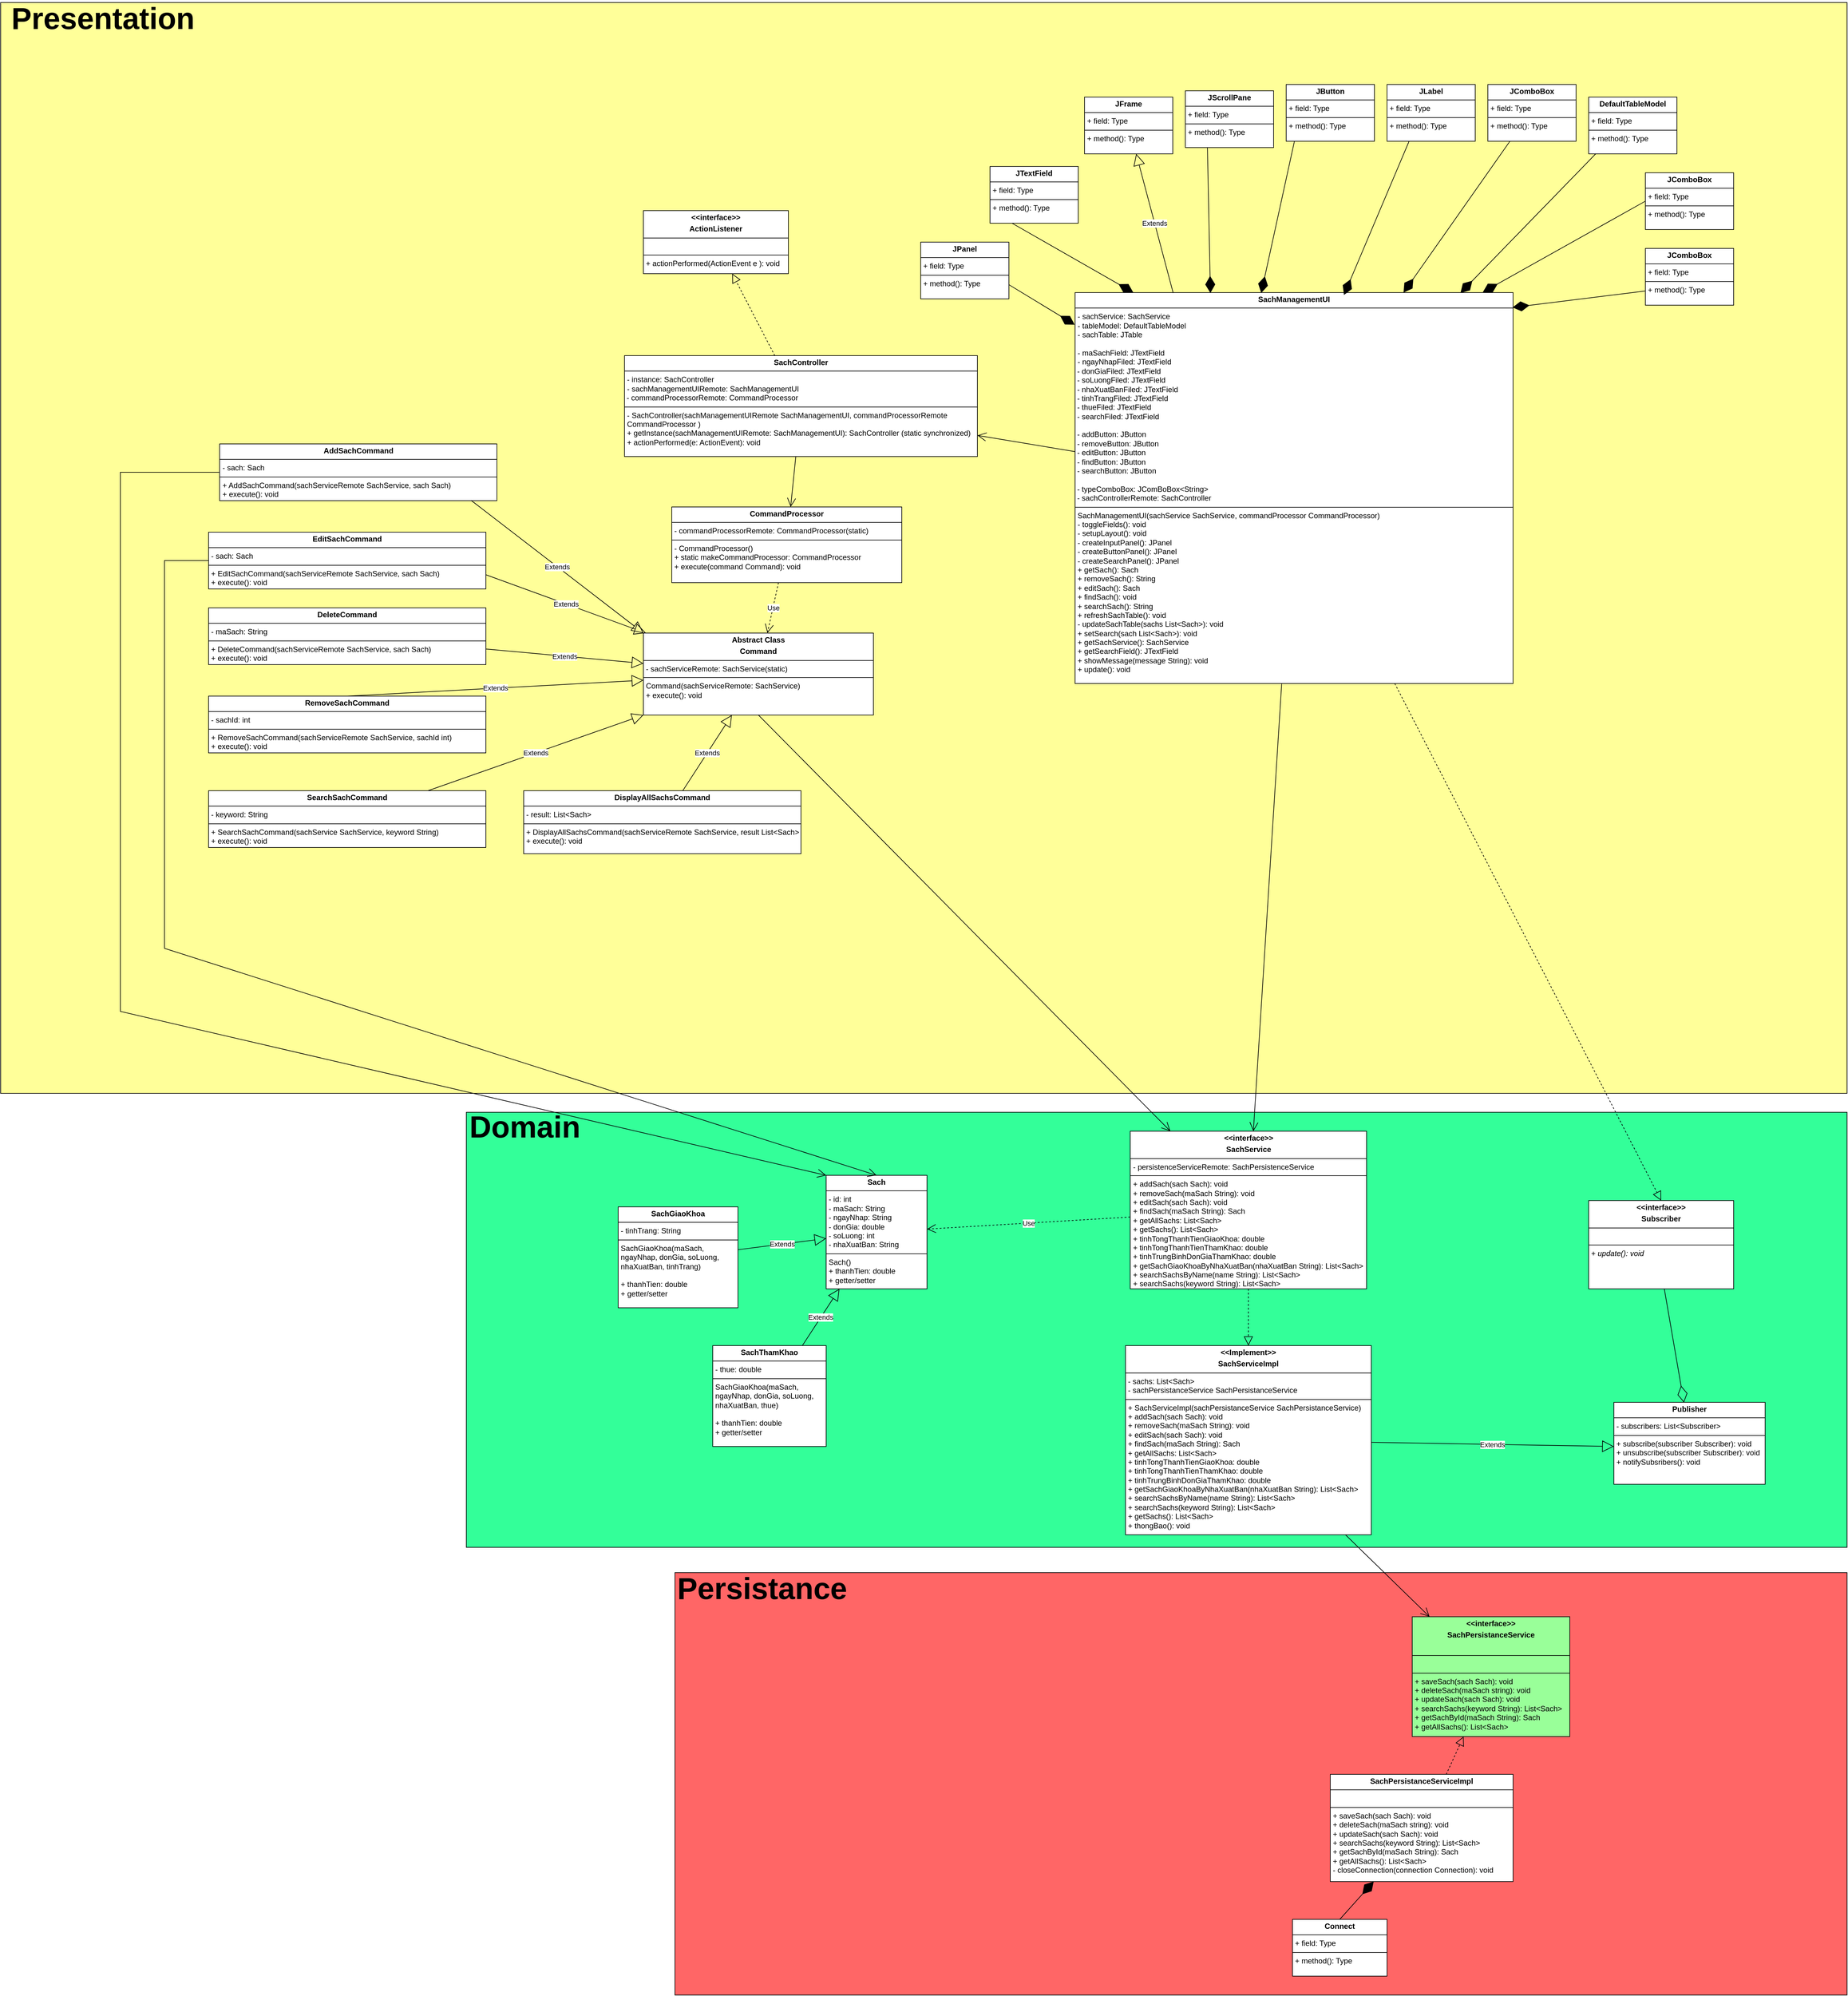<mxfile version="24.7.5">
  <diagram name="Page-1" id="Cr-NQzRzor-FRP3wnXiK">
    <mxGraphModel dx="4955" dy="2838" grid="0" gridSize="10" guides="1" tooltips="1" connect="1" arrows="1" fold="1" page="0" pageScale="1" pageWidth="850" pageHeight="1100" math="0" shadow="0">
      <root>
        <mxCell id="0" />
        <mxCell id="1" parent="0" />
        <mxCell id="h_kPDkXWWDrsntsU_vFJ-1" value="" style="rounded=0;whiteSpace=wrap;html=1;fillColor=#FFFF99;" parent="1" vertex="1">
          <mxGeometry x="-810" y="-1050" width="2930" height="1730" as="geometry" />
        </mxCell>
        <mxCell id="h_kPDkXWWDrsntsU_vFJ-2" value="&lt;span style=&quot;color: rgba(0, 0, 0, 0); font-family: monospace; font-size: 0px; text-align: start; text-wrap: nowrap;&quot;&gt;%3CmxGraphModel%3E%3Croot%3E%3CmxCell%20id%3D%220%22%2F%3E%3CmxCell%20id%3D%221%22%20parent%3D%220%22%2F%3E%3CmxCell%20id%3D%222%22%20value%3D%22%26lt%3Bp%20style%3D%26quot%3Bmargin%3A0px%3Bmargin-top%3A4px%3Btext-align%3Acenter%3B%26quot%3B%26gt%3B%26lt%3Bb%26gt%3BSachGiaoKhoa%26lt%3B%2Fb%26gt%3B%26lt%3B%2Fp%26gt%3B%26lt%3Bhr%20size%3D%26quot%3B1%26quot%3B%20style%3D%26quot%3Bborder-style%3Asolid%3B%26quot%3B%26gt%3B%26lt%3Bp%20style%3D%26quot%3Bmargin%3A0px%3Bmargin-left%3A4px%3B%26quot%3B%26gt%3B-%20tinhTrang%3A%20String%26lt%3B%2Fp%26gt%3B%26lt%3Bhr%20size%3D%26quot%3B1%26quot%3B%20style%3D%26quot%3Bborder-style%3Asolid%3B%26quot%3B%26gt%3B%26lt%3Bp%20style%3D%26quot%3Bmargin%3A0px%3Bmargin-left%3A4px%3B%26quot%3B%26gt%3BSachGiaoKhoa(maSach%2C%20soLuong%2C%20ngayNhap%2C%20nhaXuatBan%2C%20tinhTrang)%26lt%3B%2Fp%26gt%3B%26lt%3Bp%20style%3D%26quot%3Bmargin%3A0px%3Bmargin-left%3A4px%3B%26quot%3B%26gt%3B%26lt%3Bbr%26gt%3B%26lt%3B%2Fp%26gt%3B%26lt%3Bp%20style%3D%26quot%3Bmargin%3A0px%3Bmargin-left%3A4px%3B%26quot%3B%26gt%3B%2B%20thanhTien%3A%20void%26lt%3B%2Fp%26gt%3B%26lt%3Bp%20style%3D%26quot%3Bmargin%3A0px%3Bmargin-left%3A4px%3B%26quot%3B%26gt%3B-%20setter%20v%C3%A0%20getter%26lt%3B%2Fp%26gt%3B%26lt%3Bp%20style%3D%26quot%3Bmargin%3A0px%3Bmargin-left%3A4px%3B%26quot%3B%26gt%3B%26lt%3Bbr%26gt%3B%26lt%3B%2Fp%26gt%3B%22%20style%3D%22verticalAlign%3Dtop%3Balign%3Dleft%3Boverflow%3Dfill%3Bhtml%3D1%3BwhiteSpace%3Dwrap%3B%22%20vertex%3D%221%22%20parent%3D%221%22%3E%3CmxGeometry%20x%3D%22150%22%20y%3D%22840%22%20width%3D%22190%22%20height%3D%22160%22%20as%3D%22geometry%22%2F%3E%3C%2FmxCell%3E%3CmxCell%20id%3D%223%22%20value%3D%22%26lt%3Bp%20style%3D%26quot%3Bmargin%3A0px%3Bmargin-top%3A4px%3Btext-align%3Acenter%3B%26quot%3B%26gt%3B%26lt%3Bb%26gt%3BsachThamKhao%26lt%3B%2Fb%26gt%3B%26lt%3B%2Fp%26gt%3B%26lt%3Bhr%20size%3D%26quot%3B1%26quot%3B%20style%3D%26quot%3Bborder-style%3Asolid%3B%26quot%3B%26gt%3B%26lt%3Bp%20style%3D%26quot%3Bmargin%3A0px%3Bmargin-left%3A4px%3B%26quot%3B%26gt%3B-%20thue%3A%20Double%26lt%3Bbr%26gt%3B%26lt%3B%2Fp%26gt%3B%26lt%3Bhr%20size%3D%26quot%3B1%26quot%3B%20style%3D%26quot%3Bborder-style%3Asolid%3B%26quot%3B%26gt%3B%26lt%3Bp%20style%3D%26quot%3Bmargin%3A0px%3Bmargin-left%3A4px%3B%26quot%3B%26gt%3BSachGiaoKhoa(maSach%2C%20soLuong%2C%20ngayNhap%2C%20nhaXuatBan%2C%20thue)%26lt%3Bbr%26gt%3B%26lt%3B%2Fp%26gt%3B%26lt%3Bp%20style%3D%26quot%3Bmargin%3A0px%3Bmargin-left%3A4px%3B%26quot%3B%26gt%3B%26lt%3Bbr%26gt%3B%26lt%3B%2Fp%26gt%3B%26lt%3Bp%20style%3D%26quot%3Bmargin%3A0px%3Bmargin-left%3A4px%3B%26quot%3B%26gt%3B%2B%20thanhTien%3A%20void%26lt%3B%2Fp%26gt%3B%26lt%3Bp%20style%3D%26quot%3Bmargin%3A0px%3Bmargin-left%3A4px%3B%26quot%3B%26gt%3B-%20setter%20v%C3%A0%20getter%26lt%3Bbr%26gt%3B%26lt%3B%2Fp%26gt%3B%22%20style%3D%22verticalAlign%3Dtop%3Balign%3Dleft%3Boverflow%3Dfill%3Bhtml%3D1%3BwhiteSpace%3Dwrap%3B%22%20vertex%3D%221%22%20parent%3D%221%22%3E%3CmxGeometry%20x%3D%22300%22%20y%3D%221060%22%20width%3D%22180%22%20height%3D%22160%22%20as%3D%22geometry%22%2F%3E%3C%2FmxCell%3E%3CmxCell%20id%3D%224%22%20value%3D%22%26lt%3Bp%20style%3D%26quot%3Bmargin%3A0px%3Bmargin-top%3A4px%3Btext-align%3Acenter%3B%26quot%3B%26gt%3B%26lt%3Bb%26gt%3BSach%26lt%3B%2Fb%26gt%3B%26lt%3B%2Fp%26gt%3B%26lt%3Bhr%20size%3D%26quot%3B1%26quot%3B%20style%3D%26quot%3Bborder-style%3Asolid%3B%26quot%3B%26gt%3B%26lt%3Bp%20style%3D%26quot%3Bmargin%3A%200px%200px%200px%204px%3B%26quot%3B%26gt%3B-%20maSach%3A%20Double%26lt%3B%2Fp%26gt%3B%26lt%3Bp%20style%3D%26quot%3Bmargin%3A%200px%200px%200px%204px%3B%26quot%3B%26gt%3B-%20soLuong%3A%20Int%26lt%3B%2Fp%26gt%3B%26lt%3Bp%20style%3D%26quot%3Bmargin%3A%200px%200px%200px%204px%3B%26quot%3B%26gt%3B-%20ngayNhap%3A%20Date%26lt%3B%2Fp%26gt%3B%26lt%3Bp%20style%3D%26quot%3Bmargin%3A%200px%200px%200px%204px%3B%26quot%3B%26gt%3B-%20nhaXuatBan%3A%20String%26lt%3B%2Fp%26gt%3B%26lt%3Bp%20style%3D%26quot%3Bmargin%3A%200px%200px%200px%204px%3B%26quot%3B%26gt%3B%26lt%3Bbr%26gt%3B%26lt%3B%2Fp%26gt%3B%26lt%3Bhr%20size%3D%26quot%3B1%26quot%3B%20style%3D%26quot%3Bborder-style%3Asolid%3B%26quot%3B%26gt%3B%26lt%3Bp%20style%3D%26quot%3Bmargin%3A0px%3Bmargin-left%3A4px%3B%26quot%3B%26gt%3BSach()%26lt%3B%2Fp%26gt%3B%26lt%3Bp%20style%3D%26quot%3Bmargin%3A0px%3Bmargin-left%3A4px%3B%26quot%3B%26gt%3B%2B%20thanhTien%3A%20Double%26lt%3B%2Fp%26gt%3B%22%20style%3D%22verticalAlign%3Dtop%3Balign%3Dleft%3Boverflow%3Dfill%3Bhtml%3D1%3BwhiteSpace%3Dwrap%3B%22%20vertex%3D%221%22%20parent%3D%221%22%3E%3CmxGeometry%20x%3D%22480%22%20y%3D%22790%22%20width%3D%22160%22%20height%3D%22180%22%20as%3D%22geometry%22%2F%3E%3C%2FmxCell%3E%3CmxCell%20id%3D%225%22%20value%3D%22Extends%22%20style%3D%22endArrow%3Dblock%3BendSize%3D16%3BendFill%3D0%3Bhtml%3D1%3Brounded%3D0%3B%22%20edge%3D%221%22%20source%3D%222%22%20target%3D%224%22%20parent%3D%221%22%3E%3CmxGeometry%20width%3D%22160%22%20relative%3D%221%22%20as%3D%22geometry%22%3E%3CmxPoint%20x%3D%22360%22%20y%3D%22950%22%20as%3D%22sourcePoint%22%2F%3E%3CmxPoint%20x%3D%22520%22%20y%3D%22950%22%20as%3D%22targetPoint%22%2F%3E%3C%2FmxGeometry%3E%3C%2FmxCell%3E%3CmxCell%20id%3D%226%22%20value%3D%22Extends%22%20style%3D%22endArrow%3Dblock%3BendSize%3D16%3BendFill%3D0%3Bhtml%3D1%3Brounded%3D0%3B%22%20edge%3D%221%22%20source%3D%223%22%20parent%3D%221%22%3E%3CmxGeometry%20width%3D%22160%22%20relative%3D%221%22%20as%3D%22geometry%22%3E%3CmxPoint%20x%3D%22497%22%20y%3D%221030%22%20as%3D%22sourcePoint%22%2F%3E%3CmxPoint%20x%3D%22501%22%20y%3D%22970%22%20as%3D%22targetPoint%22%2F%3E%3C%2FmxGeometry%3E%3C%2FmxCell%3E%3CmxCell%20id%3D%227%22%20value%3D%22%26lt%3Bp%20style%3D%26quot%3Bmargin%3A0px%3Bmargin-top%3A4px%3Btext-align%3Acenter%3B%26quot%3B%26gt%3B%26lt%3Bb%26gt%3B%26amp%3Blt%3B%26amp%3Blt%3BImplement%26amp%3Bgt%3B%26amp%3Bgt%3B%26lt%3B%2Fb%26gt%3B%26lt%3B%2Fp%26gt%3B%26lt%3Bp%20style%3D%26quot%3Bmargin%3A0px%3Bmargin-top%3A4px%3Btext-align%3Acenter%3B%26quot%3B%26gt%3B%26lt%3Bb%26gt%3BSachService%26lt%3B%2Fb%26gt%3B%26lt%3B%2Fp%26gt%3B%26lt%3Bhr%20size%3D%26quot%3B1%26quot%3B%20style%3D%26quot%3Bborder-style%3Asolid%3B%26quot%3B%26gt%3B%26lt%3Bp%20style%3D%26quot%3Bmargin%3A0px%3Bmargin-left%3A4px%3B%26quot%3B%26gt%3B%26lt%3Bbr%26gt%3B%26lt%3B%2Fp%26gt%3B%26lt%3Bhr%20size%3D%26quot%3B1%26quot%3B%20style%3D%26quot%3Bborder-style%3Asolid%3B%26quot%3B%26gt%3B%26lt%3Bp%20style%3D%26quot%3Bmargin%3A0px%3Bmargin-left%3A4px%3B%26quot%3B%26gt%3B-%20themSach(Sach%20sach)%3A%20void%26lt%3B%2Fp%26gt%3B%26lt%3Bp%20style%3D%26quot%3Bmargin%3A0px%3Bmargin-left%3A4px%3B%26quot%3B%26gt%3B-%20xoaSach(int%20maSach)%3A%20void%26lt%3B%2Fp%26gt%3B%26lt%3Bp%20style%3D%26quot%3Bmargin%3A0px%3Bmargin-left%3A4px%3B%26quot%3B%26gt%3B-%20suaSach(Sach%20sach)%3A%20void%26lt%3B%2Fp%26gt%3B%26lt%3Bp%20style%3D%26quot%3Bmargin%3A0px%3Bmargin-left%3A4px%3B%26quot%3B%26gt%3B-%20timSach(id%20int)%3A%20List%26amp%3Blt%3BSach%26amp%3Bgt%3B%26lt%3B%2Fp%26gt%3B%26lt%3Bp%20style%3D%26quot%3Bmargin%3A0px%3Bmargin-left%3A4px%3B%26quot%3B%26gt%3B-%20tongTungLoai()%3A%20List%26amp%3Blt%3BSach%26amp%3Bgt%3B%26lt%3B%2Fp%26gt%3B%26lt%3Bp%20style%3D%26quot%3Bmargin%3A0px%3Bmargin-left%3A4px%3B%26quot%3B%26gt%3B-%20TBDGSTK()%3A%20List%26amp%3Blt%3BSach%26amp%3Bgt%3B%26lt%3B%2Fp%26gt%3B%26lt%3Bp%20style%3D%26quot%3Bmargin%3A0px%3Bmargin-left%3A4px%3B%26quot%3B%26gt%3B-%20XuatSGK()%3A%20List%26amp%3Blt%3BSach%26amp%3Bgt%3B%26lt%3B%2Fp%26gt%3B%22%20style%3D%22verticalAlign%3Dtop%3Balign%3Dleft%3Boverflow%3Dfill%3Bhtml%3D1%3BwhiteSpace%3Dwrap%3B%22%20vertex%3D%221%22%20parent%3D%221%22%3E%3CmxGeometry%20x%3D%22820%22%20y%3D%22780%22%20width%3D%22160%22%20height%3D%22210%22%20as%3D%22geometry%22%2F%3E%3C%2FmxCell%3E%3CmxCell%20id%3D%228%22%20value%3D%22%26lt%3Bp%20style%3D%26quot%3Bmargin%3A0px%3Bmargin-top%3A4px%3Btext-align%3Acenter%3B%26quot%3B%26gt%3B%26lt%3Bb%20style%3D%26quot%3Bbackground-color%3A%20initial%3B%26quot%3B%26gt%3BSachServiceImpl%26lt%3B%2Fb%26gt%3B%26lt%3Bbr%26gt%3B%26lt%3B%2Fp%26gt%3B%26lt%3Bhr%20size%3D%26quot%3B1%26quot%3B%20style%3D%26quot%3Bborder-style%3Asolid%3B%26quot%3B%26gt%3B%26lt%3Bp%20style%3D%26quot%3Bmargin%3A0px%3Bmargin-left%3A4px%3B%26quot%3B%26gt%3B%26lt%3Bspan%20style%3D%26quot%3Bbackground-color%3A%20initial%3B%20text-wrap%3A%20nowrap%3B%20text-align%3A%20center%3B%26quot%3B%26gt%3B-%20persistenceServiceRemote%26lt%3B%2Fspan%26gt%3B%26lt%3Bspan%20style%3D%26quot%3Btext-align%3A%20center%3B%20text-wrap%3A%20nowrap%3B%26quot%3B%26gt%3B%3A%20SachPersistenceService%26lt%3B%2Fspan%26gt%3B%26lt%3Bbr%26gt%3B%26lt%3B%2Fp%26gt%3B%26lt%3Bhr%20size%3D%26quot%3B1%26quot%3B%20style%3D%26quot%3Bborder-style%3Asolid%3B%26quot%3B%26gt%3B%26lt%3Bp%20style%3D%26quot%3Bmargin%3A0px%3Bmargin-left%3A4px%3B%26quot%3B%26gt%3B-%20themSach(Sach%20sach)%3A%20void%26lt%3B%2Fp%26gt%3B%26lt%3Bp%20style%3D%26quot%3Bmargin%3A0px%3Bmargin-left%3A4px%3B%26quot%3B%26gt%3B-%20xoaSach(int%20maSach)%3A%20void%26lt%3B%2Fp%26gt%3B%26lt%3Bp%20style%3D%26quot%3Bmargin%3A0px%3Bmargin-left%3A4px%3B%26quot%3B%26gt%3B-%20suaSach(Sach%20sach)%3A%20void%26lt%3B%2Fp%26gt%3B%26lt%3Bp%20style%3D%26quot%3Bmargin%3A0px%3Bmargin-left%3A4px%3B%26quot%3B%26gt%3B-%20timSach(id%20int)%3A%20List%26amp%3Blt%3BSach%26amp%3Bgt%3B%26lt%3B%2Fp%26gt%3B%26lt%3Bp%20style%3D%26quot%3Bmargin%3A%200px%200px%200px%204px%3B%26quot%3B%26gt%3B-%20tongTungLoai()%3A%20List%26amp%3Blt%3BSach%26amp%3Bgt%3B%26lt%3B%2Fp%26gt%3B%26lt%3Bp%20style%3D%26quot%3Bmargin%3A0px%3Bmargin-left%3A4px%3B%26quot%3B%26gt%3B%26lt%3Bspan%20style%3D%26quot%3Bbackground-color%3A%20initial%3B%26quot%3B%26gt%3B-%20TBDGSTK()%3A%20List%26amp%3Blt%3BSach%26amp%3Bgt%3B%26lt%3B%2Fspan%26gt%3B%26lt%3Bbr%26gt%3B%26lt%3B%2Fp%26gt%3B%26lt%3Bp%20style%3D%26quot%3Bmargin%3A0px%3Bmargin-left%3A4px%3B%26quot%3B%26gt%3B-%20XuatSGK()%3A%20List%26amp%3Blt%3BSach%26amp%3Bgt%3B%26lt%3B%2Fp%26gt%3B%22%20style%3D%22verticalAlign%3Dtop%3Balign%3Dleft%3Boverflow%3Dfill%3Bhtml%3D1%3BwhiteSpace%3Dwrap%3B%22%20vertex%3D%221%22%20parent%3D%221%22%3E%3CmxGeometry%20x%3D%221080%22%20y%3D%221050%22%20width%3D%22300%22%20height%3D%22200%22%20as%3D%22geometry%22%2F%3E%3C%2FmxCell%3E%3CmxCell%20id%3D%229%22%20value%3D%22Use%22%20style%3D%22endArrow%3Dopen%3BendSize%3D12%3Bdashed%3D1%3Bhtml%3D1%3Brounded%3D0%3B%22%20edge%3D%221%22%20source%3D%227%22%20target%3D%224%22%20parent%3D%221%22%3E%3CmxGeometry%20width%3D%22160%22%20relative%3D%221%22%20as%3D%22geometry%22%3E%3CmxPoint%20x%3D%22800%22%20y%3D%221030%22%20as%3D%22sourcePoint%22%2F%3E%3CmxPoint%20x%3D%22960%22%20y%3D%221030%22%20as%3D%22targetPoint%22%2F%3E%3C%2FmxGeometry%3E%3C%2FmxCell%3E%3CmxCell%20id%3D%2210%22%20value%3D%22%22%20style%3D%22endArrow%3Dblock%3Bdashed%3D1%3BendFill%3D0%3BendSize%3D12%3Bhtml%3D1%3Brounded%3D0%3B%22%20edge%3D%221%22%20source%3D%228%22%20target%3D%227%22%20parent%3D%221%22%3E%3CmxGeometry%20width%3D%22160%22%20relative%3D%221%22%20as%3D%22geometry%22%3E%3CmxPoint%20x%3D%22820%22%20y%3D%22950%22%20as%3D%22sourcePoint%22%2F%3E%3CmxPoint%20x%3D%22980%22%20y%3D%22950%22%20as%3D%22targetPoint%22%2F%3E%3C%2FmxGeometry%3E%3C%2FmxCell%3E%3CmxCell%20id%3D%2211%22%20value%3D%22%26lt%3Bp%20style%3D%26quot%3Bmargin%3A0px%3Bmargin-top%3A4px%3Btext-align%3Acenter%3B%26quot%3B%26gt%3B%26lt%3Bb%26gt%3B%26amp%3Blt%3B%26amp%3Blt%3Binterface%26amp%3Bgt%3B%26amp%3Bgt%3B%26lt%3B%2Fb%26gt%3B%26lt%3B%2Fp%26gt%3B%26lt%3Bp%20style%3D%26quot%3Bmargin%3A0px%3Bmargin-top%3A4px%3Btext-align%3Acenter%3B%26quot%3B%26gt%3B%26lt%3Bb%26gt%3Bsubscriber%26lt%3B%2Fb%26gt%3B%26lt%3B%2Fp%26gt%3B%26lt%3Bhr%20size%3D%26quot%3B1%26quot%3B%20style%3D%26quot%3Bborder-style%3Asolid%3B%26quot%3B%26gt%3B%26lt%3Bp%20style%3D%26quot%3Bmargin%3A0px%3Bmargin-left%3A4px%3B%26quot%3B%26gt%3B%26lt%3Bbr%26gt%3B%26lt%3B%2Fp%26gt%3B%26lt%3Bhr%20size%3D%26quot%3B1%26quot%3B%20style%3D%26quot%3Bborder-style%3Asolid%3B%26quot%3B%26gt%3B%26lt%3Bp%20style%3D%26quot%3Bmargin%3A0px%3Bmargin-left%3A4px%3B%26quot%3B%26gt%3B%2B%20%26lt%3Bi%26gt%3Bupdate()%3A%20void%26lt%3B%2Fi%26gt%3B%26lt%3B%2Fp%26gt%3B%22%20style%3D%22verticalAlign%3Dtop%3Balign%3Dleft%3Boverflow%3Dfill%3Bhtml%3D1%3BwhiteSpace%3Dwrap%3B%22%20vertex%3D%221%22%20parent%3D%221%22%3E%3CmxGeometry%20x%3D%221690%22%20y%3D%22830%22%20width%3D%22230%22%20height%3D%22140%22%20as%3D%22geometry%22%2F%3E%3C%2FmxCell%3E%3CmxCell%20id%3D%2212%22%20value%3D%22%22%20style%3D%22endArrow%3DdiamondThin%3BendFill%3D0%3BendSize%3D24%3Bhtml%3D1%3Brounded%3D0%3BexitX%3D0.5%3BexitY%3D1%3BexitDx%3D0%3BexitDy%3D0%3BentryX%3D0.893%3BentryY%3D0.638%3BentryDx%3D0%3BentryDy%3D0%3BentryPerimeter%3D0%3B%22%20edge%3D%221%22%20parent%3D%221%22%3E%3CmxGeometry%20width%3D%22160%22%20relative%3D%221%22%20as%3D%22geometry%22%3E%3CmxPoint%20x%3D%221810%22%20y%3D%22970%22%20as%3D%22sourcePoint%22%2F%3E%3CmxPoint%20x%3D%221841.18%22%20y%3D%221150.22%22%20as%3D%22targetPoint%22%2F%3E%3C%2FmxGeometry%3E%3C%2FmxCell%3E%3CmxCell%20id%3D%2213%22%20value%3D%22%26lt%3Bp%20style%3D%26quot%3Bmargin%3A0px%3Bmargin-top%3A4px%3Btext-align%3Acenter%3B%26quot%3B%26gt%3B%26lt%3Bb%26gt%3Bpublisher%26lt%3B%2Fb%26gt%3B%26lt%3B%2Fp%26gt%3B%26lt%3Bhr%20size%3D%26quot%3B1%26quot%3B%20style%3D%26quot%3Bborder-style%3Asolid%3B%26quot%3B%26gt%3B%26lt%3Bp%20style%3D%26quot%3Bmargin%3A0px%3Bmargin-left%3A4px%3B%26quot%3B%26gt%3B-%20subscribers%3A%20List%26amp%3Blt%3BSubscriber%26amp%3Bgt%3B%26lt%3B%2Fp%26gt%3B%26lt%3Bhr%20size%3D%26quot%3B1%26quot%3B%20style%3D%26quot%3Bborder-style%3Asolid%3B%26quot%3B%26gt%3B%26lt%3Bp%20style%3D%26quot%3Bmargin%3A0px%3Bmargin-left%3A4px%3B%26quot%3B%26gt%3B%2B%20subscriber(Subscriber%20subscriber)%3A%20void%26lt%3B%2Fp%26gt%3B%26lt%3Bp%20style%3D%26quot%3Bmargin%3A0px%3Bmargin-left%3A4px%3B%26quot%3B%26gt%3B%2B%20unsubscriber(Subscriber%20subscriber)%3A%20void%26lt%3B%2Fp%26gt%3B%26lt%3Bp%20style%3D%26quot%3Bmargin%3A0px%3Bmargin-left%3A4px%3B%26quot%3B%26gt%3B%2B%20notifySubsribers()%3A%20void%26lt%3B%2Fp%26gt%3B%22%20style%3D%22verticalAlign%3Dtop%3Balign%3Dleft%3Boverflow%3Dfill%3Bhtml%3D1%3BwhiteSpace%3Dwrap%3B%22%20vertex%3D%221%22%20parent%3D%221%22%3E%3CmxGeometry%20x%3D%221730%22%20y%3D%221150%22%20width%3D%22230%22%20height%3D%22140%22%20as%3D%22geometry%22%2F%3E%3C%2FmxCell%3E%3CmxCell%20id%3D%2214%22%20value%3D%22Extends%22%20style%3D%22endArrow%3Dblock%3BendSize%3D16%3BendFill%3D0%3Bhtml%3D1%3Brounded%3D0%3B%22%20edge%3D%221%22%20parent%3D%221%22%3E%3CmxGeometry%20width%3D%22160%22%20relative%3D%221%22%20as%3D%22geometry%22%3E%3CmxPoint%20x%3D%221380%22%20y%3D%221175%22%20as%3D%22sourcePoint%22%2F%3E%3CmxPoint%20x%3D%221730%22%20y%3D%221220%22%20as%3D%22targetPoint%22%2F%3E%3C%2FmxGeometry%3E%3C%2FmxCell%3E%3C%2Froot%3E%3C%2FmxGraphModel%3E&lt;/span&gt;&lt;span style=&quot;color: rgba(0, 0, 0, 0); font-family: monospace; font-size: 0px; text-align: start; text-wrap: nowrap;&quot;&gt;%3CmxGraphModel%3E%3Croot%3E%3CmxCell%20id%3D%220%22%2F%3E%3CmxCell%20id%3D%221%22%20parent%3D%220%22%2F%3E%3CmxCell%20id%3D%222%22%20value%3D%22%26lt%3Bp%20style%3D%26quot%3Bmargin%3A0px%3Bmargin-top%3A4px%3Btext-align%3Acenter%3B%26quot%3B%26gt%3B%26lt%3Bb%26gt%3BSachGiaoKhoa%26lt%3B%2Fb%26gt%3B%26lt%3B%2Fp%26gt%3B%26lt%3Bhr%20size%3D%26quot%3B1%26quot%3B%20style%3D%26quot%3Bborder-style%3Asolid%3B%26quot%3B%26gt%3B%26lt%3Bp%20style%3D%26quot%3Bmargin%3A0px%3Bmargin-left%3A4px%3B%26quot%3B%26gt%3B-%20tinhTrang%3A%20String%26lt%3B%2Fp%26gt%3B%26lt%3Bhr%20size%3D%26quot%3B1%26quot%3B%20style%3D%26quot%3Bborder-style%3Asolid%3B%26quot%3B%26gt%3B%26lt%3Bp%20style%3D%26quot%3Bmargin%3A0px%3Bmargin-left%3A4px%3B%26quot%3B%26gt%3BSachGiaoKhoa(maSach%2C%20soLuong%2C%20ngayNhap%2C%20nhaXuatBan%2C%20tinhTrang)%26lt%3B%2Fp%26gt%3B%26lt%3Bp%20style%3D%26quot%3Bmargin%3A0px%3Bmargin-left%3A4px%3B%26quot%3B%26gt%3B%26lt%3Bbr%26gt%3B%26lt%3B%2Fp%26gt%3B%26lt%3Bp%20style%3D%26quot%3Bmargin%3A0px%3Bmargin-left%3A4px%3B%26quot%3B%26gt%3B%2B%20thanhTien%3A%20void%26lt%3B%2Fp%26gt%3B%26lt%3Bp%20style%3D%26quot%3Bmargin%3A0px%3Bmargin-left%3A4px%3B%26quot%3B%26gt%3B-%20setter%20v%C3%A0%20getter%26lt%3B%2Fp%26gt%3B%26lt%3Bp%20style%3D%26quot%3Bmargin%3A0px%3Bmargin-left%3A4px%3B%26quot%3B%26gt%3B%26lt%3Bbr%26gt%3B%26lt%3B%2Fp%26gt%3B%22%20style%3D%22verticalAlign%3Dtop%3Balign%3Dleft%3Boverflow%3Dfill%3Bhtml%3D1%3BwhiteSpace%3Dwrap%3B%22%20vertex%3D%221%22%20parent%3D%221%22%3E%3CmxGeometry%20x%3D%22150%22%20y%3D%22840%22%20width%3D%22190%22%20height%3D%22160%22%20as%3D%22geometry%22%2F%3E%3C%2FmxCell%3E%3CmxCell%20id%3D%223%22%20value%3D%22%26lt%3Bp%20style%3D%26quot%3Bmargin%3A0px%3Bmargin-top%3A4px%3Btext-align%3Acenter%3B%26quot%3B%26gt%3B%26lt%3Bb%26gt%3BsachThamKhao%26lt%3B%2Fb%26gt%3B%26lt%3B%2Fp%26gt%3B%26lt%3Bhr%20size%3D%26quot%3B1%26quot%3B%20style%3D%26quot%3Bborder-style%3Asolid%3B%26quot%3B%26gt%3B%26lt%3Bp%20style%3D%26quot%3Bmargin%3A0px%3Bmargin-left%3A4px%3B%26quot%3B%26gt%3B-%20thue%3A%20Double%26lt%3Bbr%26gt%3B%26lt%3B%2Fp%26gt%3B%26lt%3Bhr%20size%3D%26quot%3B1%26quot%3B%20style%3D%26quot%3Bborder-style%3Asolid%3B%26quot%3B%26gt%3B%26lt%3Bp%20style%3D%26quot%3Bmargin%3A0px%3Bmargin-left%3A4px%3B%26quot%3B%26gt%3BSachGiaoKhoa(maSach%2C%20soLuong%2C%20ngayNhap%2C%20nhaXuatBan%2C%20thue)%26lt%3Bbr%26gt%3B%26lt%3B%2Fp%26gt%3B%26lt%3Bp%20style%3D%26quot%3Bmargin%3A0px%3Bmargin-left%3A4px%3B%26quot%3B%26gt%3B%26lt%3Bbr%26gt%3B%26lt%3B%2Fp%26gt%3B%26lt%3Bp%20style%3D%26quot%3Bmargin%3A0px%3Bmargin-left%3A4px%3B%26quot%3B%26gt%3B%2B%20thanhTien%3A%20void%26lt%3B%2Fp%26gt%3B%26lt%3Bp%20style%3D%26quot%3Bmargin%3A0px%3Bmargin-left%3A4px%3B%26quot%3B%26gt%3B-%20setter%20v%C3%A0%20getter%26lt%3Bbr%26gt%3B%26lt%3B%2Fp%26gt%3B%22%20style%3D%22verticalAlign%3Dtop%3Balign%3Dleft%3Boverflow%3Dfill%3Bhtml%3D1%3BwhiteSpace%3Dwrap%3B%22%20vertex%3D%221%22%20parent%3D%221%22%3E%3CmxGeometry%20x%3D%22300%22%20y%3D%221060%22%20width%3D%22180%22%20height%3D%22160%22%20as%3D%22geometry%22%2F%3E%3C%2FmxCell%3E%3CmxCell%20id%3D%224%22%20value%3D%22%26lt%3Bp%20style%3D%26quot%3Bmargin%3A0px%3Bmargin-top%3A4px%3Btext-align%3Acenter%3B%26quot%3B%26gt%3B%26lt%3Bb%26gt%3BSach%26lt%3B%2Fb%26gt%3B%26lt%3B%2Fp%26gt%3B%26lt%3Bhr%20size%3D%26quot%3B1%26quot%3B%20style%3D%26quot%3Bborder-style%3Asolid%3B%26quot%3B%26gt%3B%26lt%3Bp%20style%3D%26quot%3Bmargin%3A%200px%200px%200px%204px%3B%26quot%3B%26gt%3B-%20maSach%3A%20Double%26lt%3B%2Fp%26gt%3B%26lt%3Bp%20style%3D%26quot%3Bmargin%3A%200px%200px%200px%204px%3B%26quot%3B%26gt%3B-%20soLuong%3A%20Int%26lt%3B%2Fp%26gt%3B%26lt%3Bp%20style%3D%26quot%3Bmargin%3A%200px%200px%200px%204px%3B%26quot%3B%26gt%3B-%20ngayNhap%3A%20Date%26lt%3B%2Fp%26gt%3B%26lt%3Bp%20style%3D%26quot%3Bmargin%3A%200px%200px%200px%204px%3B%26quot%3B%26gt%3B-%20nhaXuatBan%3A%20String%26lt%3B%2Fp%26gt%3B%26lt%3Bp%20style%3D%26quot%3Bmargin%3A%200px%200px%200px%204px%3B%26quot%3B%26gt%3B%26lt%3Bbr%26gt%3B%26lt%3B%2Fp%26gt%3B%26lt%3Bhr%20size%3D%26quot%3B1%26quot%3B%20style%3D%26quot%3Bborder-style%3Asolid%3B%26quot%3B%26gt%3B%26lt%3Bp%20style%3D%26quot%3Bmargin%3A0px%3Bmargin-left%3A4px%3B%26quot%3B%26gt%3BSach()%26lt%3B%2Fp%26gt%3B%26lt%3Bp%20style%3D%26quot%3Bmargin%3A0px%3Bmargin-left%3A4px%3B%26quot%3B%26gt%3B%2B%20thanhTien%3A%20Double%26lt%3B%2Fp%26gt%3B%22%20style%3D%22verticalAlign%3Dtop%3Balign%3Dleft%3Boverflow%3Dfill%3Bhtml%3D1%3BwhiteSpace%3Dwrap%3B%22%20vertex%3D%221%22%20parent%3D%221%22%3E%3CmxGeometry%20x%3D%22480%22%20y%3D%22790%22%20width%3D%22160%22%20height%3D%22180%22%20as%3D%22geometry%22%2F%3E%3C%2FmxCell%3E%3CmxCell%20id%3D%225%22%20value%3D%22Extends%22%20style%3D%22endArrow%3Dblock%3BendSize%3D16%3BendFill%3D0%3Bhtml%3D1%3Brounded%3D0%3B%22%20edge%3D%221%22%20source%3D%222%22%20target%3D%224%22%20parent%3D%221%22%3E%3CmxGeometry%20width%3D%22160%22%20relative%3D%221%22%20as%3D%22geometry%22%3E%3CmxPoint%20x%3D%22360%22%20y%3D%22950%22%20as%3D%22sourcePoint%22%2F%3E%3CmxPoint%20x%3D%22520%22%20y%3D%22950%22%20as%3D%22targetPoint%22%2F%3E%3C%2FmxGeometry%3E%3C%2FmxCell%3E%3CmxCell%20id%3D%226%22%20value%3D%22Extends%22%20style%3D%22endArrow%3Dblock%3BendSize%3D16%3BendFill%3D0%3Bhtml%3D1%3Brounded%3D0%3B%22%20edge%3D%221%22%20source%3D%223%22%20parent%3D%221%22%3E%3CmxGeometry%20width%3D%22160%22%20relative%3D%221%22%20as%3D%22geometry%22%3E%3CmxPoint%20x%3D%22497%22%20y%3D%221030%22%20as%3D%22sourcePoint%22%2F%3E%3CmxPoint%20x%3D%22501%22%20y%3D%22970%22%20as%3D%22targetPoint%22%2F%3E%3C%2FmxGeometry%3E%3C%2FmxCell%3E%3CmxCell%20id%3D%227%22%20value%3D%22%26lt%3Bp%20style%3D%26quot%3Bmargin%3A0px%3Bmargin-top%3A4px%3Btext-align%3Acenter%3B%26quot%3B%26gt%3B%26lt%3Bb%26gt%3B%26amp%3Blt%3B%26amp%3Blt%3BImplement%26amp%3Bgt%3B%26amp%3Bgt%3B%26lt%3B%2Fb%26gt%3B%26lt%3B%2Fp%26gt%3B%26lt%3Bp%20style%3D%26quot%3Bmargin%3A0px%3Bmargin-top%3A4px%3Btext-align%3Acenter%3B%26quot%3B%26gt%3B%26lt%3Bb%26gt%3BSachService%26lt%3B%2Fb%26gt%3B%26lt%3B%2Fp%26gt%3B%26lt%3Bhr%20size%3D%26quot%3B1%26quot%3B%20style%3D%26quot%3Bborder-style%3Asolid%3B%26quot%3B%26gt%3B%26lt%3Bp%20style%3D%26quot%3Bmargin%3A0px%3Bmargin-left%3A4px%3B%26quot%3B%26gt%3B%26lt%3Bbr%26gt%3B%26lt%3B%2Fp%26gt%3B%26lt%3Bhr%20size%3D%26quot%3B1%26quot%3B%20style%3D%26quot%3Bborder-style%3Asolid%3B%26quot%3B%26gt%3B%26lt%3Bp%20style%3D%26quot%3Bmargin%3A0px%3Bmargin-left%3A4px%3B%26quot%3B%26gt%3B-%20themSach(Sach%20sach)%3A%20void%26lt%3B%2Fp%26gt%3B%26lt%3Bp%20style%3D%26quot%3Bmargin%3A0px%3Bmargin-left%3A4px%3B%26quot%3B%26gt%3B-%20xoaSach(int%20maSach)%3A%20void%26lt%3B%2Fp%26gt%3B%26lt%3Bp%20style%3D%26quot%3Bmargin%3A0px%3Bmargin-left%3A4px%3B%26quot%3B%26gt%3B-%20suaSach(Sach%20sach)%3A%20void%26lt%3B%2Fp%26gt%3B%26lt%3Bp%20style%3D%26quot%3Bmargin%3A0px%3Bmargin-left%3A4px%3B%26quot%3B%26gt%3B-%20timSach(id%20int)%3A%20List%26amp%3Blt%3BSach%26amp%3Bgt%3B%26lt%3B%2Fp%26gt%3B%26lt%3Bp%20style%3D%26quot%3Bmargin%3A0px%3Bmargin-left%3A4px%3B%26quot%3B%26gt%3B-%20tongTungLoai()%3A%20List%26amp%3Blt%3BSach%26amp%3Bgt%3B%26lt%3B%2Fp%26gt%3B%26lt%3Bp%20style%3D%26quot%3Bmargin%3A0px%3Bmargin-left%3A4px%3B%26quot%3B%26gt%3B-%20TBDGSTK()%3A%20List%26amp%3Blt%3BSach%26amp%3Bgt%3B%26lt%3B%2Fp%26gt%3B%26lt%3Bp%20style%3D%26quot%3Bmargin%3A0px%3Bmargin-left%3A4px%3B%26quot%3B%26gt%3B-%20XuatSGK()%3A%20List%26amp%3Blt%3BSach%26amp%3Bgt%3B%26lt%3B%2Fp%26gt%3B%22%20style%3D%22verticalAlign%3Dtop%3Balign%3Dleft%3Boverflow%3Dfill%3Bhtml%3D1%3BwhiteSpace%3Dwrap%3B%22%20vertex%3D%221%22%20parent%3D%221%22%3E%3CmxGeometry%20x%3D%22820%22%20y%3D%22780%22%20width%3D%22160%22%20height%3D%22210%22%20as%3D%22geometry%22%2F%3E%3C%2FmxCell%3E%3CmxCell%20id%3D%228%22%20value%3D%22%26lt%3Bp%20style%3D%26quot%3Bmargin%3A0px%3Bmargin-top%3A4px%3Btext-align%3Acenter%3B%26quot%3B%26gt%3B%26lt%3Bb%20style%3D%26quot%3Bbackground-color%3A%20initial%3B%26quot%3B%26gt%3BSachServiceImpl%26lt%3B%2Fb%26gt%3B%26lt%3Bbr%26gt%3B%26lt%3B%2Fp%26gt%3B%26lt%3Bhr%20size%3D%26quot%3B1%26quot%3B%20style%3D%26quot%3Bborder-style%3Asolid%3B%26quot%3B%26gt%3B%26lt%3Bp%20style%3D%26quot%3Bmargin%3A0px%3Bmargin-left%3A4px%3B%26quot%3B%26gt%3B%26lt%3Bspan%20style%3D%26quot%3Bbackground-color%3A%20initial%3B%20text-wrap%3A%20nowrap%3B%20text-align%3A%20center%3B%26quot%3B%26gt%3B-%20persistenceServiceRemote%26lt%3B%2Fspan%26gt%3B%26lt%3Bspan%20style%3D%26quot%3Btext-align%3A%20center%3B%20text-wrap%3A%20nowrap%3B%26quot%3B%26gt%3B%3A%20SachPersistenceService%26lt%3B%2Fspan%26gt%3B%26lt%3Bbr%26gt%3B%26lt%3B%2Fp%26gt%3B%26lt%3Bhr%20size%3D%26quot%3B1%26quot%3B%20style%3D%26quot%3Bborder-style%3Asolid%3B%26quot%3B%26gt%3B%26lt%3Bp%20style%3D%26quot%3Bmargin%3A0px%3Bmargin-left%3A4px%3B%26quot%3B%26gt%3B-%20themSach(Sach%20sach)%3A%20void%26lt%3B%2Fp%26gt%3B%26lt%3Bp%20style%3D%26quot%3Bmargin%3A0px%3Bmargin-left%3A4px%3B%26quot%3B%26gt%3B-%20xoaSach(int%20maSach)%3A%20void%26lt%3B%2Fp%26gt%3B%26lt%3Bp%20style%3D%26quot%3Bmargin%3A0px%3Bmargin-left%3A4px%3B%26quot%3B%26gt%3B-%20suaSach(Sach%20sach)%3A%20void%26lt%3B%2Fp%26gt%3B%26lt%3Bp%20style%3D%26quot%3Bmargin%3A0px%3Bmargin-left%3A4px%3B%26quot%3B%26gt%3B-%20timSach(id%20int)%3A%20List%26amp%3Blt%3BSach%26amp%3Bgt%3B%26lt%3B%2Fp%26gt%3B%26lt%3Bp%20style%3D%26quot%3Bmargin%3A%200px%200px%200px%204px%3B%26quot%3B%26gt%3B-%20tongTungLoai()%3A%20List%26amp%3Blt%3BSach%26amp%3Bgt%3B%26lt%3B%2Fp%26gt%3B%26lt%3Bp%20style%3D%26quot%3Bmargin%3A0px%3Bmargin-left%3A4px%3B%26quot%3B%26gt%3B%26lt%3Bspan%20style%3D%26quot%3Bbackground-color%3A%20initial%3B%26quot%3B%26gt%3B-%20TBDGSTK()%3A%20List%26amp%3Blt%3BSach%26amp%3Bgt%3B%26lt%3B%2Fspan%26gt%3B%26lt%3Bbr%26gt%3B%26lt%3B%2Fp%26gt%3B%26lt%3Bp%20style%3D%26quot%3Bmargin%3A0px%3Bmargin-left%3A4px%3B%26quot%3B%26gt%3B-%20XuatSGK()%3A%20List%26amp%3Blt%3BSach%26amp%3Bgt%3B%26lt%3B%2Fp%26gt%3B%22%20style%3D%22verticalAlign%3Dtop%3Balign%3Dleft%3Boverflow%3Dfill%3Bhtml%3D1%3BwhiteSpace%3Dwrap%3B%22%20vertex%3D%221%22%20parent%3D%221%22%3E%3CmxGeometry%20x%3D%221080%22%20y%3D%221050%22%20width%3D%22300%22%20height%3D%22200%22%20as%3D%22geometry%22%2F%3E%3C%2FmxCell%3E%3CmxCell%20id%3D%229%22%20value%3D%22Use%22%20style%3D%22endArrow%3Dopen%3BendSize%3D12%3Bdashed%3D1%3Bhtml%3D1%3Brounded%3D0%3B%22%20edge%3D%221%22%20source%3D%227%22%20target%3D%224%22%20parent%3D%221%22%3E%3CmxGeometry%20width%3D%22160%22%20relative%3D%221%22%20as%3D%22geometry%22%3E%3CmxPoint%20x%3D%22800%22%20y%3D%221030%22%20as%3D%22sourcePoint%22%2F%3E%3CmxPoint%20x%3D%22960%22%20y%3D%221030%22%20as%3D%22targetPoint%22%2F%3E%3C%2FmxGeometry%3E%3C%2FmxCell%3E%3CmxCell%20id%3D%2210%22%20value%3D%22%22%20style%3D%22endArrow%3Dblock%3Bdashed%3D1%3BendFill%3D0%3BendSize%3D12%3Bhtml%3D1%3Brounded%3D0%3B%22%20edge%3D%221%22%20source%3D%228%22%20target%3D%227%22%20parent%3D%221%22%3E%3CmxGeometry%20width%3D%22160%22%20relative%3D%221%22%20as%3D%22geometry%22%3E%3CmxPoint%20x%3D%22820%22%20y%3D%22950%22%20as%3D%22sourcePoint%22%2F%3E%3CmxPoint%20x%3D%22980%22%20y%3D%22950%22%20as%3D%22targetPoint%22%2F%3E%3C%2FmxGeometry%3E%3C%2FmxCell%3E%3CmxCell%20id%3D%2211%22%20value%3D%22%26lt%3Bp%20style%3D%26quot%3Bmargin%3A0px%3Bmargin-top%3A4px%3Btext-align%3Acenter%3B%26quot%3B%26gt%3B%26lt%3Bb%26gt%3B%26amp%3Blt%3B%26amp%3Blt%3Binterface%26amp%3Bgt%3B%26amp%3Bgt%3B%26lt%3B%2Fb%26gt%3B%26lt%3B%2Fp%26gt%3B%26lt%3Bp%20style%3D%26quot%3Bmargin%3A0px%3Bmargin-top%3A4px%3Btext-align%3Acenter%3B%26quot%3B%26gt%3B%26lt%3Bb%26gt%3Bsubscriber%26lt%3B%2Fb%26gt%3B%26lt%3B%2Fp%26gt%3B%26lt%3Bhr%20size%3D%26quot%3B1%26quot%3B%20style%3D%26quot%3Bborder-style%3Asolid%3B%26quot%3B%26gt%3B%26lt%3Bp%20style%3D%26quot%3Bmargin%3A0px%3Bmargin-left%3A4px%3B%26quot%3B%26gt%3B%26lt%3Bbr%26gt%3B%26lt%3B%2Fp%26gt%3B%26lt%3Bhr%20size%3D%26quot%3B1%26quot%3B%20style%3D%26quot%3Bborder-style%3Asolid%3B%26quot%3B%26gt%3B%26lt%3Bp%20style%3D%26quot%3Bmargin%3A0px%3Bmargin-left%3A4px%3B%26quot%3B%26gt%3B%2B%20%26lt%3Bi%26gt%3Bupdate()%3A%20void%26lt%3B%2Fi%26gt%3B%26lt%3B%2Fp%26gt%3B%22%20style%3D%22verticalAlign%3Dtop%3Balign%3Dleft%3Boverflow%3Dfill%3Bhtml%3D1%3BwhiteSpace%3Dwrap%3B%22%20vertex%3D%221%22%20parent%3D%221%22%3E%3CmxGeometry%20x%3D%221690%22%20y%3D%22830%22%20width%3D%22230%22%20height%3D%22140%22%20as%3D%22geometry%22%2F%3E%3C%2FmxCell%3E%3CmxCell%20id%3D%2212%22%20value%3D%22%22%20style%3D%22endArrow%3DdiamondThin%3BendFill%3D0%3BendSize%3D24%3Bhtml%3D1%3Brounded%3D0%3BexitX%3D0.5%3BexitY%3D1%3BexitDx%3D0%3BexitDy%3D0%3BentryX%3D0.893%3BentryY%3D0.638%3BentryDx%3D0%3BentryDy%3D0%3BentryPerimeter%3D0%3B%22%20edge%3D%221%22%20parent%3D%221%22%3E%3CmxGeometry%20width%3D%22160%22%20relative%3D%221%22%20as%3D%22geometry%22%3E%3CmxPoint%20x%3D%221810%22%20y%3D%22970%22%20as%3D%22sourcePoint%22%2F%3E%3CmxPoint%20x%3D%221841.18%22%20y%3D%221150.22%22%20as%3D%22targetPoint%22%2F%3E%3C%2FmxGeometry%3E%3C%2FmxCell%3E%3CmxCell%20id%3D%2213%22%20value%3D%22%26lt%3Bp%20style%3D%26quot%3Bmargin%3A0px%3Bmargin-top%3A4px%3Btext-align%3Acenter%3B%26quot%3B%26gt%3B%26lt%3Bb%26gt%3Bpublisher%26lt%3B%2Fb%26gt%3B%26lt%3B%2Fp%26gt%3B%26lt%3Bhr%20size%3D%26quot%3B1%26quot%3B%20style%3D%26quot%3Bborder-style%3Asolid%3B%26quot%3B%26gt%3B%26lt%3Bp%20style%3D%26quot%3Bmargin%3A0px%3Bmargin-left%3A4px%3B%26quot%3B%26gt%3B-%20subscribers%3A%20List%26amp%3Blt%3BSubscriber%26amp%3Bgt%3B%26lt%3B%2Fp%26gt%3B%26lt%3Bhr%20size%3D%26quot%3B1%26quot%3B%20style%3D%26quot%3Bborder-style%3Asolid%3B%26quot%3B%26gt%3B%26lt%3Bp%20style%3D%26quot%3Bmargin%3A0px%3Bmargin-left%3A4px%3B%26quot%3B%26gt%3B%2B%20subscriber(Subscriber%20subscriber)%3A%20void%26lt%3B%2Fp%26gt%3B%26lt%3Bp%20style%3D%26quot%3Bmargin%3A0px%3Bmargin-left%3A4px%3B%26quot%3B%26gt%3B%2B%20unsubscriber(Subscriber%20subscriber)%3A%20void%26lt%3B%2Fp%26gt%3B%26lt%3Bp%20style%3D%26quot%3Bmargin%3A0px%3Bmargin-left%3A4px%3B%26quot%3B%26gt%3B%2B%20notifySubsribers()%3A%20void%26lt%3B%2Fp%26gt%3B%22%20style%3D%22verticalAlign%3Dtop%3Balign%3Dleft%3Boverflow%3Dfill%3Bhtml%3D1%3BwhiteSpace%3Dwrap%3B%22%20vertex%3D%221%22%20parent%3D%221%22%3E%3CmxGeometry%20x%3D%221730%22%20y%3D%221150%22%20width%3D%22230%22%20height%3D%22140%22%20as%3D%22geometry%22%2F%3E%3C%2FmxCell%3E%3CmxCell%20id%3D%2214%22%20value%3D%22Extends%22%20style%3D%22endArrow%3Dblock%3BendSize%3D16%3BendFill%3D0%3Bhtml%3D1%3Brounded%3D0%3B%22%20edge%3D%221%22%20parent%3D%221%22%3E%3CmxGeometry%20width%3D%22160%22%20relative%3D%221%22%20as%3D%22geometry%22%3E%3CmxPoint%20x%3D%221380%22%20y%3D%221175%22%20as%3D%22sourcePoint%22%2F%3E%3CmxPoint%20x%3D%221730%22%20y%3D%221220%22%20as%3D%22targetPoint%22%2F%3E%3C%2FmxGeometry%3E%3C%2FmxCell%3E%3C%2Froot%3E%3C%2FmxGraphModel%3E&lt;/span&gt;&lt;span style=&quot;color: rgba(0, 0, 0, 0); font-family: monospace; font-size: 0px; text-align: start; text-wrap: nowrap;&quot;&gt;%3CmxGraphModel%3E%3Croot%3E%3CmxCell%20id%3D%220%22%2F%3E%3CmxCell%20id%3D%221%22%20parent%3D%220%22%2F%3E%3CmxCell%20id%3D%222%22%20value%3D%22%26lt%3Bp%20style%3D%26quot%3Bmargin%3A0px%3Bmargin-top%3A4px%3Btext-align%3Acenter%3B%26quot%3B%26gt%3B%26lt%3Bb%26gt%3BSachGiaoKhoa%26lt%3B%2Fb%26gt%3B%26lt%3B%2Fp%26gt%3B%26lt%3Bhr%20size%3D%26quot%3B1%26quot%3B%20style%3D%26quot%3Bborder-style%3Asolid%3B%26quot%3B%26gt%3B%26lt%3Bp%20style%3D%26quot%3Bmargin%3A0px%3Bmargin-left%3A4px%3B%26quot%3B%26gt%3B-%20tinhTrang%3A%20String%26lt%3B%2Fp%26gt%3B%26lt%3Bhr%20size%3D%26quot%3B1%26quot%3B%20style%3D%26quot%3Bborder-style%3Asolid%3B%26quot%3B%26gt%3B%26lt%3Bp%20style%3D%26quot%3Bmargin%3A0px%3Bmargin-left%3A4px%3B%26quot%3B%26gt%3BSachGiaoKhoa(maSach%2C%20soLuong%2C%20ngayNhap%2C%20nhaXuatBan%2C%20tinhTrang)%26lt%3B%2Fp%26gt%3B%26lt%3Bp%20style%3D%26quot%3Bmargin%3A0px%3Bmargin-left%3A4px%3B%26quot%3B%26gt%3B%26lt%3Bbr%26gt%3B%26lt%3B%2Fp%26gt%3B%26lt%3Bp%20style%3D%26quot%3Bmargin%3A0px%3Bmargin-left%3A4px%3B%26quot%3B%26gt%3B%2B%20thanhTien%3A%20void%26lt%3B%2Fp%26gt%3B%26lt%3Bp%20style%3D%26quot%3Bmargin%3A0px%3Bmargin-left%3A4px%3B%26quot%3B%26gt%3B-%20setter%20v%C3%A0%20getter%26lt%3B%2Fp%26gt%3B%26lt%3Bp%20style%3D%26quot%3Bmargin%3A0px%3Bmargin-left%3A4px%3B%26quot%3B%26gt%3B%26lt%3Bbr%26gt%3B%26lt%3B%2Fp%26gt%3B%22%20style%3D%22verticalAlign%3Dtop%3Balign%3Dleft%3Boverflow%3Dfill%3Bhtml%3D1%3BwhiteSpace%3Dwrap%3B%22%20vertex%3D%221%22%20parent%3D%221%22%3E%3CmxGeometry%20x%3D%22150%22%20y%3D%22840%22%20width%3D%22190%22%20height%3D%22160%22%20as%3D%22geometry%22%2F%3E%3C%2FmxCell%3E%3CmxCell%20id%3D%223%22%20value%3D%22%26lt%3Bp%20style%3D%26quot%3Bmargin%3A0px%3Bmargin-top%3A4px%3Btext-align%3Acenter%3B%26quot%3B%26gt%3B%26lt%3Bb%26gt%3BsachThamKhao%26lt%3B%2Fb%26gt%3B%26lt%3B%2Fp%26gt%3B%26lt%3Bhr%20size%3D%26quot%3B1%26quot%3B%20style%3D%26quot%3Bborder-style%3Asolid%3B%26quot%3B%26gt%3B%26lt%3Bp%20style%3D%26quot%3Bmargin%3A0px%3Bmargin-left%3A4px%3B%26quot%3B%26gt%3B-%20thue%3A%20Double%26lt%3Bbr%26gt%3B%26lt%3B%2Fp%26gt%3B%26lt%3Bhr%20size%3D%26quot%3B1%26quot%3B%20style%3D%26quot%3Bborder-style%3Asolid%3B%26quot%3B%26gt%3B%26lt%3Bp%20style%3D%26quot%3Bmargin%3A0px%3Bmargin-left%3A4px%3B%26quot%3B%26gt%3BSachGiaoKhoa(maSach%2C%20soLuong%2C%20ngayNhap%2C%20nhaXuatBan%2C%20thue)%26lt%3Bbr%26gt%3B%26lt%3B%2Fp%26gt%3B%26lt%3Bp%20style%3D%26quot%3Bmargin%3A0px%3Bmargin-left%3A4px%3B%26quot%3B%26gt%3B%26lt%3Bbr%26gt%3B%26lt%3B%2Fp%26gt%3B%26lt%3Bp%20style%3D%26quot%3Bmargin%3A0px%3Bmargin-left%3A4px%3B%26quot%3B%26gt%3B%2B%20thanhTien%3A%20void%26lt%3B%2Fp%26gt%3B%26lt%3Bp%20style%3D%26quot%3Bmargin%3A0px%3Bmargin-left%3A4px%3B%26quot%3B%26gt%3B-%20setter%20v%C3%A0%20getter%26lt%3Bbr%26gt%3B%26lt%3B%2Fp%26gt%3B%22%20style%3D%22verticalAlign%3Dtop%3Balign%3Dleft%3Boverflow%3Dfill%3Bhtml%3D1%3BwhiteSpace%3Dwrap%3B%22%20vertex%3D%221%22%20parent%3D%221%22%3E%3CmxGeometry%20x%3D%22300%22%20y%3D%221060%22%20width%3D%22180%22%20height%3D%22160%22%20as%3D%22geometry%22%2F%3E%3C%2FmxCell%3E%3CmxCell%20id%3D%224%22%20value%3D%22%26lt%3Bp%20style%3D%26quot%3Bmargin%3A0px%3Bmargin-top%3A4px%3Btext-align%3Acenter%3B%26quot%3B%26gt%3B%26lt%3Bb%26gt%3BSach%26lt%3B%2Fb%26gt%3B%26lt%3B%2Fp%26gt%3B%26lt%3Bhr%20size%3D%26quot%3B1%26quot%3B%20style%3D%26quot%3Bborder-style%3Asolid%3B%26quot%3B%26gt%3B%26lt%3Bp%20style%3D%26quot%3Bmargin%3A%200px%200px%200px%204px%3B%26quot%3B%26gt%3B-%20maSach%3A%20Double%26lt%3B%2Fp%26gt%3B%26lt%3Bp%20style%3D%26quot%3Bmargin%3A%200px%200px%200px%204px%3B%26quot%3B%26gt%3B-%20soLuong%3A%20Int%26lt%3B%2Fp%26gt%3B%26lt%3Bp%20style%3D%26quot%3Bmargin%3A%200px%200px%200px%204px%3B%26quot%3B%26gt%3B-%20ngayNhap%3A%20Date%26lt%3B%2Fp%26gt%3B%26lt%3Bp%20style%3D%26quot%3Bmargin%3A%200px%200px%200px%204px%3B%26quot%3B%26gt%3B-%20nhaXuatBan%3A%20String%26lt%3B%2Fp%26gt%3B%26lt%3Bp%20style%3D%26quot%3Bmargin%3A%200px%200px%200px%204px%3B%26quot%3B%26gt%3B%26lt%3Bbr%26gt%3B%26lt%3B%2Fp%26gt%3B%26lt%3Bhr%20size%3D%26quot%3B1%26quot%3B%20style%3D%26quot%3Bborder-style%3Asolid%3B%26quot%3B%26gt%3B%26lt%3Bp%20style%3D%26quot%3Bmargin%3A0px%3Bmargin-left%3A4px%3B%26quot%3B%26gt%3BSach()%26lt%3B%2Fp%26gt%3B%26lt%3Bp%20style%3D%26quot%3Bmargin%3A0px%3Bmargin-left%3A4px%3B%26quot%3B%26gt%3B%2B%20thanhTien%3A%20Double%26lt%3B%2Fp%26gt%3B%22%20style%3D%22verticalAlign%3Dtop%3Balign%3Dleft%3Boverflow%3Dfill%3Bhtml%3D1%3BwhiteSpace%3Dwrap%3B%22%20vertex%3D%221%22%20parent%3D%221%22%3E%3CmxGeometry%20x%3D%22480%22%20y%3D%22790%22%20width%3D%22160%22%20height%3D%22180%22%20as%3D%22geometry%22%2F%3E%3C%2FmxCell%3E%3CmxCell%20id%3D%225%22%20value%3D%22Extends%22%20style%3D%22endArrow%3Dblock%3BendSize%3D16%3BendFill%3D0%3Bhtml%3D1%3Brounded%3D0%3B%22%20edge%3D%221%22%20source%3D%222%22%20target%3D%224%22%20parent%3D%221%22%3E%3CmxGeometry%20width%3D%22160%22%20relative%3D%221%22%20as%3D%22geometry%22%3E%3CmxPoint%20x%3D%22360%22%20y%3D%22950%22%20as%3D%22sourcePoint%22%2F%3E%3CmxPoint%20x%3D%22520%22%20y%3D%22950%22%20as%3D%22targetPoint%22%2F%3E%3C%2FmxGeometry%3E%3C%2FmxCell%3E%3CmxCell%20id%3D%226%22%20value%3D%22Extends%22%20style%3D%22endArrow%3Dblock%3BendSize%3D16%3BendFill%3D0%3Bhtml%3D1%3Brounded%3D0%3B%22%20edge%3D%221%22%20source%3D%223%22%20parent%3D%221%22%3E%3CmxGeometry%20width%3D%22160%22%20relative%3D%221%22%20as%3D%22geometry%22%3E%3CmxPoint%20x%3D%22497%22%20y%3D%221030%22%20as%3D%22sourcePoint%22%2F%3E%3CmxPoint%20x%3D%22501%22%20y%3D%22970%22%20as%3D%22targetPoint%22%2F%3E%3C%2FmxGeometry%3E%3C%2FmxCell%3E%3CmxCell%20id%3D%227%22%20value%3D%22%26lt%3Bp%20style%3D%26quot%3Bmargin%3A0px%3Bmargin-top%3A4px%3Btext-align%3Acenter%3B%26quot%3B%26gt%3B%26lt%3Bb%26gt%3B%26amp%3Blt%3B%26amp%3Blt%3BImplement%26amp%3Bgt%3B%26amp%3Bgt%3B%26lt%3B%2Fb%26gt%3B%26lt%3B%2Fp%26gt%3B%26lt%3Bp%20style%3D%26quot%3Bmargin%3A0px%3Bmargin-top%3A4px%3Btext-align%3Acenter%3B%26quot%3B%26gt%3B%26lt%3Bb%26gt%3BSachService%26lt%3B%2Fb%26gt%3B%26lt%3B%2Fp%26gt%3B%26lt%3Bhr%20size%3D%26quot%3B1%26quot%3B%20style%3D%26quot%3Bborder-style%3Asolid%3B%26quot%3B%26gt%3B%26lt%3Bp%20style%3D%26quot%3Bmargin%3A0px%3Bmargin-left%3A4px%3B%26quot%3B%26gt%3B%26lt%3Bbr%26gt%3B%26lt%3B%2Fp%26gt%3B%26lt%3Bhr%20size%3D%26quot%3B1%26quot%3B%20style%3D%26quot%3Bborder-style%3Asolid%3B%26quot%3B%26gt%3B%26lt%3Bp%20style%3D%26quot%3Bmargin%3A0px%3Bmargin-left%3A4px%3B%26quot%3B%26gt%3B-%20themSach(Sach%20sach)%3A%20void%26lt%3B%2Fp%26gt%3B%26lt%3Bp%20style%3D%26quot%3Bmargin%3A0px%3Bmargin-left%3A4px%3B%26quot%3B%26gt%3B-%20xoaSach(int%20maSach)%3A%20void%26lt%3B%2Fp%26gt%3B%26lt%3Bp%20style%3D%26quot%3Bmargin%3A0px%3Bmargin-left%3A4px%3B%26quot%3B%26gt%3B-%20suaSach(Sach%20sach)%3A%20void%26lt%3B%2Fp%26gt%3B%26lt%3Bp%20style%3D%26quot%3Bmargin%3A0px%3Bmargin-left%3A4px%3B%26quot%3B%26gt%3B-%20timSach(id%20int)%3A%20List%26amp%3Blt%3BSach%26amp%3Bgt%3B%26lt%3B%2Fp%26gt%3B%26lt%3Bp%20style%3D%26quot%3Bmargin%3A0px%3Bmargin-left%3A4px%3B%26quot%3B%26gt%3B-%20tongTungLoai()%3A%20List%26amp%3Blt%3BSach%26amp%3Bgt%3B%26lt%3B%2Fp%26gt%3B%26lt%3Bp%20style%3D%26quot%3Bmargin%3A0px%3Bmargin-left%3A4px%3B%26quot%3B%26gt%3B-%20TBDGSTK()%3A%20List%26amp%3Blt%3BSach%26amp%3Bgt%3B%26lt%3B%2Fp%26gt%3B%26lt%3Bp%20style%3D%26quot%3Bmargin%3A0px%3Bmargin-left%3A4px%3B%26quot%3B%26gt%3B-%20XuatSGK()%3A%20List%26amp%3Blt%3BSach%26amp%3Bgt%3B%26lt%3B%2Fp%26gt%3B%22%20style%3D%22verticalAlign%3Dtop%3Balign%3Dleft%3Boverflow%3Dfill%3Bhtml%3D1%3BwhiteSpace%3Dwrap%3B%22%20vertex%3D%221%22%20parent%3D%221%22%3E%3CmxGeometry%20x%3D%22820%22%20y%3D%22780%22%20width%3D%22160%22%20height%3D%22210%22%20as%3D%22geometry%22%2F%3E%3C%2FmxCell%3E%3CmxCell%20id%3D%228%22%20value%3D%22%26lt%3Bp%20style%3D%26quot%3Bmargin%3A0px%3Bmargin-top%3A4px%3Btext-align%3Acenter%3B%26quot%3B%26gt%3B%26lt%3Bb%20style%3D%26quot%3Bbackground-color%3A%20initial%3B%26quot%3B%26gt%3BSachServiceImpl%26lt%3B%2Fb%26gt%3B%26lt%3Bbr%26gt%3B%26lt%3B%2Fp%26gt%3B%26lt%3Bhr%20size%3D%26quot%3B1%26quot%3B%20style%3D%26quot%3Bborder-style%3Asolid%3B%26quot%3B%26gt%3B%26lt%3Bp%20style%3D%26quot%3Bmargin%3A0px%3Bmargin-left%3A4px%3B%26quot%3B%26gt%3B%26lt%3Bspan%20style%3D%26quot%3Bbackground-color%3A%20initial%3B%20text-wrap%3A%20nowrap%3B%20text-align%3A%20center%3B%26quot%3B%26gt%3B-%20persistenceServiceRemote%26lt%3B%2Fspan%26gt%3B%26lt%3Bspan%20style%3D%26quot%3Btext-align%3A%20center%3B%20text-wrap%3A%20nowrap%3B%26quot%3B%26gt%3B%3A%20SachPersistenceService%26lt%3B%2Fspan%26gt%3B%26lt%3Bbr%26gt%3B%26lt%3B%2Fp%26gt%3B%26lt%3Bhr%20size%3D%26quot%3B1%26quot%3B%20style%3D%26quot%3Bborder-style%3Asolid%3B%26quot%3B%26gt%3B%26lt%3Bp%20style%3D%26quot%3Bmargin%3A0px%3Bmargin-left%3A4px%3B%26quot%3B%26gt%3B-%20themSach(Sach%20sach)%3A%20void%26lt%3B%2Fp%26gt%3B%26lt%3Bp%20style%3D%26quot%3Bmargin%3A0px%3Bmargin-left%3A4px%3B%26quot%3B%26gt%3B-%20xoaSach(int%20maSach)%3A%20void%26lt%3B%2Fp%26gt%3B%26lt%3Bp%20style%3D%26quot%3Bmargin%3A0px%3Bmargin-left%3A4px%3B%26quot%3B%26gt%3B-%20suaSach(Sach%20sach)%3A%20void%26lt%3B%2Fp%26gt%3B%26lt%3Bp%20style%3D%26quot%3Bmargin%3A0px%3Bmargin-left%3A4px%3B%26quot%3B%26gt%3B-%20timSach(id%20int)%3A%20List%26amp%3Blt%3BSach%26amp%3Bgt%3B%26lt%3B%2Fp%26gt%3B%26lt%3Bp%20style%3D%26quot%3Bmargin%3A%200px%200px%200px%204px%3B%26quot%3B%26gt%3B-%20tongTungLoai()%3A%20List%26amp%3Blt%3BSach%26amp%3Bgt%3B%26lt%3B%2Fp%26gt%3B%26lt%3Bp%20style%3D%26quot%3Bmargin%3A0px%3Bmargin-left%3A4px%3B%26quot%3B%26gt%3B%26lt%3Bspan%20style%3D%26quot%3Bbackground-color%3A%20initial%3B%26quot%3B%26gt%3B-%20TBDGSTK()%3A%20List%26amp%3Blt%3BSach%26amp%3Bgt%3B%26lt%3B%2Fspan%26gt%3B%26lt%3Bbr%26gt%3B%26lt%3B%2Fp%26gt%3B%26lt%3Bp%20style%3D%26quot%3Bmargin%3A0px%3Bmargin-left%3A4px%3B%26quot%3B%26gt%3B-%20XuatSGK()%3A%20List%26amp%3Blt%3BSach%26amp%3Bgt%3B%26lt%3B%2Fp%26gt%3B%22%20style%3D%22verticalAlign%3Dtop%3Balign%3Dleft%3Boverflow%3Dfill%3Bhtml%3D1%3BwhiteSpace%3Dwrap%3B%22%20vertex%3D%221%22%20parent%3D%221%22%3E%3CmxGeometry%20x%3D%221080%22%20y%3D%221050%22%20width%3D%22300%22%20height%3D%22200%22%20as%3D%22geometry%22%2F%3E%3C%2FmxCell%3E%3CmxCell%20id%3D%229%22%20value%3D%22Use%22%20style%3D%22endArrow%3Dopen%3BendSize%3D12%3Bdashed%3D1%3Bhtml%3D1%3Brounded%3D0%3B%22%20edge%3D%221%22%20source%3D%227%22%20target%3D%224%22%20parent%3D%221%22%3E%3CmxGeometry%20width%3D%22160%22%20relative%3D%221%22%20as%3D%22geometry%22%3E%3CmxPoint%20x%3D%22800%22%20y%3D%221030%22%20as%3D%22sourcePoint%22%2F%3E%3CmxPoint%20x%3D%22960%22%20y%3D%221030%22%20as%3D%22targetPoint%22%2F%3E%3C%2FmxGeometry%3E%3C%2FmxCell%3E%3CmxCell%20id%3D%2210%22%20value%3D%22%22%20style%3D%22endArrow%3Dblock%3Bdashed%3D1%3BendFill%3D0%3BendSize%3D12%3Bhtml%3D1%3Brounded%3D0%3B%22%20edge%3D%221%22%20source%3D%228%22%20target%3D%227%22%20parent%3D%221%22%3E%3CmxGeometry%20width%3D%22160%22%20relative%3D%221%22%20as%3D%22geometry%22%3E%3CmxPoint%20x%3D%22820%22%20y%3D%22950%22%20as%3D%22sourcePoint%22%2F%3E%3CmxPoint%20x%3D%22980%22%20y%3D%22950%22%20as%3D%22targetPoint%22%2F%3E%3C%2FmxGeometry%3E%3C%2FmxCell%3E%3CmxCell%20id%3D%2211%22%20value%3D%22%26lt%3Bp%20style%3D%26quot%3Bmargin%3A0px%3Bmargin-top%3A4px%3Btext-align%3Acenter%3B%26quot%3B%26gt%3B%26lt%3Bb%26gt%3B%26amp%3Blt%3B%26amp%3Blt%3Binterface%26amp%3Bgt%3B%26amp%3Bgt%3B%26lt%3B%2Fb%26gt%3B%26lt%3B%2Fp%26gt%3B%26lt%3Bp%20style%3D%26quot%3Bmargin%3A0px%3Bmargin-top%3A4px%3Btext-align%3Acenter%3B%26quot%3B%26gt%3B%26lt%3Bb%26gt%3Bsubscriber%26lt%3B%2Fb%26gt%3B%26lt%3B%2Fp%26gt%3B%26lt%3Bhr%20size%3D%26quot%3B1%26quot%3B%20style%3D%26quot%3Bborder-style%3Asolid%3B%26quot%3B%26gt%3B%26lt%3Bp%20style%3D%26quot%3Bmargin%3A0px%3Bmargin-left%3A4px%3B%26quot%3B%26gt%3B%26lt%3Bbr%26gt%3B%26lt%3B%2Fp%26gt%3B%26lt%3Bhr%20size%3D%26quot%3B1%26quot%3B%20style%3D%26quot%3Bborder-style%3Asolid%3B%26quot%3B%26gt%3B%26lt%3Bp%20style%3D%26quot%3Bmargin%3A0px%3Bmargin-left%3A4px%3B%26quot%3B%26gt%3B%2B%20%26lt%3Bi%26gt%3Bupdate()%3A%20void%26lt%3B%2Fi%26gt%3B%26lt%3B%2Fp%26gt%3B%22%20style%3D%22verticalAlign%3Dtop%3Balign%3Dleft%3Boverflow%3Dfill%3Bhtml%3D1%3BwhiteSpace%3Dwrap%3B%22%20vertex%3D%221%22%20parent%3D%221%22%3E%3CmxGeometry%20x%3D%221690%22%20y%3D%22830%22%20width%3D%22230%22%20height%3D%22140%22%20as%3D%22geometry%22%2F%3E%3C%2FmxCell%3E%3CmxCell%20id%3D%2212%22%20value%3D%22%22%20style%3D%22endArrow%3DdiamondThin%3BendFill%3D0%3BendSize%3D24%3Bhtml%3D1%3Brounded%3D0%3BexitX%3D0.5%3BexitY%3D1%3BexitDx%3D0%3BexitDy%3D0%3BentryX%3D0.893%3BentryY%3D0.638%3BentryDx%3D0%3BentryDy%3D0%3BentryPerimeter%3D0%3B%22%20edge%3D%221%22%20parent%3D%221%22%3E%3CmxGeometry%20width%3D%22160%22%20relative%3D%221%22%20as%3D%22geometry%22%3E%3CmxPoint%20x%3D%221810%22%20y%3D%22970%22%20as%3D%22sourcePoint%22%2F%3E%3CmxPoint%20x%3D%221841.18%22%20y%3D%221150.22%22%20as%3D%22targetPoint%22%2F%3E%3C%2FmxGeometry%3E%3C%2FmxCell%3E%3CmxCell%20id%3D%2213%22%20value%3D%22%26lt%3Bp%20style%3D%26quot%3Bmargin%3A0px%3Bmargin-top%3A4px%3Btext-align%3Acenter%3B%26quot%3B%26gt%3B%26lt%3Bb%26gt%3Bpublisher%26lt%3B%2Fb%26gt%3B%26lt%3B%2Fp%26gt%3B%26lt%3Bhr%20size%3D%26quot%3B1%26quot%3B%20style%3D%26quot%3Bborder-style%3Asolid%3B%26quot%3B%26gt%3B%26lt%3Bp%20style%3D%26quot%3Bmargin%3A0px%3Bmargin-left%3A4px%3B%26quot%3B%26gt%3B-%20subscribers%3A%20List%26amp%3Blt%3BSubscriber%26amp%3Bgt%3B%26lt%3B%2Fp%26gt%3B%26lt%3Bhr%20size%3D%26quot%3B1%26quot%3B%20style%3D%26quot%3Bborder-style%3Asolid%3B%26quot%3B%26gt%3B%26lt%3Bp%20style%3D%26quot%3Bmargin%3A0px%3Bmargin-left%3A4px%3B%26quot%3B%26gt%3B%2B%20subscriber(Subscriber%20subscriber)%3A%20void%26lt%3B%2Fp%26gt%3B%26lt%3Bp%20style%3D%26quot%3Bmargin%3A0px%3Bmargin-left%3A4px%3B%26quot%3B%26gt%3B%2B%20unsubscriber(Subscriber%20subscriber)%3A%20void%26lt%3B%2Fp%26gt%3B%26lt%3Bp%20style%3D%26quot%3Bmargin%3A0px%3Bmargin-left%3A4px%3B%26quot%3B%26gt%3B%2B%20notifySubsribers()%3A%20void%26lt%3B%2Fp%26gt%3B%22%20style%3D%22verticalAlign%3Dtop%3Balign%3Dleft%3Boverflow%3Dfill%3Bhtml%3D1%3BwhiteSpace%3Dwrap%3B%22%20vertex%3D%221%22%20parent%3D%221%22%3E%3CmxGeometry%20x%3D%221730%22%20y%3D%221150%22%20width%3D%22230%22%20height%3D%22140%22%20as%3D%22geometry%22%2F%3E%3C%2FmxCell%3E%3CmxCell%20id%3D%2214%22%20value%3D%22Extends%22%20style%3D%22endArrow%3Dblock%3BendSize%3D16%3BendFill%3D0%3Bhtml%3D1%3Brounded%3D0%3B%22%20edge%3D%221%22%20parent%3D%221%22%3E%3CmxGeometry%20width%3D%22160%22%20relative%3D%221%22%20as%3D%22geometry%22%3E%3CmxPoint%20x%3D%221380%22%20y%3D%221175%22%20as%3D%22sourcePoint%22%2F%3E%3CmxPoint%20x%3D%221730%22%20y%3D%221220%22%20as%3D%22targetPoint%22%2F%3E%3C%2FmxGeometry%3E%3C%2FmxCell%3E%3C%2Froot%3E%3C%2FmxGraphModel%3E&lt;/span&gt;" style="rounded=0;whiteSpace=wrap;html=1;fillColor=#33FF99;" parent="1" vertex="1">
          <mxGeometry x="-71" y="710" width="2191" height="690" as="geometry" />
        </mxCell>
        <mxCell id="h_kPDkXWWDrsntsU_vFJ-3" value="" style="rounded=0;whiteSpace=wrap;html=1;fillColor=#FF6666;" parent="1" vertex="1">
          <mxGeometry x="260" y="1440" width="1860" height="670" as="geometry" />
        </mxCell>
        <mxCell id="h_kPDkXWWDrsntsU_vFJ-4" value="&lt;font style=&quot;font-size: 48px;&quot;&gt;&lt;b&gt;Presentation&lt;/b&gt;&lt;/font&gt;" style="text;html=1;align=center;verticalAlign=middle;whiteSpace=wrap;rounded=0;" parent="1" vertex="1">
          <mxGeometry x="-800" y="-1040" width="305" height="30" as="geometry" />
        </mxCell>
        <mxCell id="h_kPDkXWWDrsntsU_vFJ-5" value="&lt;font style=&quot;font-size: 48px;&quot;&gt;&lt;b style=&quot;&quot;&gt;Domain&lt;/b&gt;&lt;/font&gt;" style="text;html=1;align=center;verticalAlign=middle;whiteSpace=wrap;rounded=0;" parent="1" vertex="1">
          <mxGeometry x="-74" y="718" width="192" height="30" as="geometry" />
        </mxCell>
        <mxCell id="h_kPDkXWWDrsntsU_vFJ-6" value="&lt;font style=&quot;font-size: 48px;&quot;&gt;&lt;b style=&quot;&quot;&gt;Persistance&lt;/b&gt;&lt;/font&gt;" style="text;html=1;align=center;verticalAlign=middle;whiteSpace=wrap;rounded=0;" parent="1" vertex="1">
          <mxGeometry x="255" y="1450" width="287" height="30" as="geometry" />
        </mxCell>
        <mxCell id="h_kPDkXWWDrsntsU_vFJ-26" value="&lt;p style=&quot;margin:0px;margin-top:4px;text-align:center;&quot;&gt;&lt;b&gt;SachManagementUI&lt;/b&gt;&lt;br&gt;&lt;/p&gt;&lt;hr size=&quot;1&quot; style=&quot;border-style:solid;&quot;&gt;&lt;p style=&quot;margin:0px;margin-left:4px;&quot;&gt;- sachService: SachService&lt;br&gt;&lt;/p&gt;&lt;p style=&quot;margin:0px;margin-left:4px;&quot;&gt;- tableModel: DefaultTableModel&lt;/p&gt;&lt;p style=&quot;margin:0px;margin-left:4px;&quot;&gt;- sachTable: JTable&lt;/p&gt;&lt;p style=&quot;margin:0px;margin-left:4px;&quot;&gt;&lt;br&gt;&lt;/p&gt;&lt;p style=&quot;margin:0px;margin-left:4px;&quot;&gt;&lt;span style=&quot;background-color: initial;&quot;&gt;- maSachField: JTextField&lt;/span&gt;&lt;br&gt;&lt;/p&gt;&lt;p style=&quot;margin:0px;margin-left:4px;&quot;&gt;- ngayNhapFiled:&amp;nbsp;&lt;span style=&quot;background-color: initial;&quot;&gt;JTextField&lt;/span&gt;&lt;/p&gt;&lt;div&gt;&amp;nbsp;- donGiaFiled:&amp;nbsp;&lt;span style=&quot;background-color: initial;&quot;&gt;JTextField&lt;/span&gt;&lt;br&gt;&lt;/div&gt;&lt;div&gt;&amp;nbsp;&lt;span style=&quot;background-color: initial;&quot;&gt;- soLuong&lt;/span&gt;Filed&lt;span style=&quot;background-color: initial;&quot;&gt;:&amp;nbsp;&lt;/span&gt;&lt;span style=&quot;background-color: initial;&quot;&gt;JTextField&lt;/span&gt;&lt;/div&gt;&lt;div&gt;&amp;nbsp;&lt;span style=&quot;background-color: initial;&quot;&gt;- nhaXuatBan&lt;/span&gt;Filed&lt;span style=&quot;background-color: initial;&quot;&gt;:&amp;nbsp;&lt;/span&gt;&lt;span style=&quot;background-color: initial;&quot;&gt;JTextField&lt;/span&gt;&lt;/div&gt;&lt;div&gt;&lt;span style=&quot;background-color: initial;&quot;&gt;&amp;nbsp;&lt;/span&gt;&lt;span style=&quot;background-color: initial;&quot;&gt;- tinhTrang&lt;/span&gt;Filed&lt;span style=&quot;background-color: initial;&quot;&gt;:&amp;nbsp;&lt;/span&gt;&lt;span style=&quot;background-color: initial;&quot;&gt;JTextField&lt;/span&gt;&lt;/div&gt;&lt;div&gt;&lt;span style=&quot;background-color: initial;&quot;&gt;&amp;nbsp;&lt;/span&gt;&lt;span style=&quot;background-color: initial;&quot;&gt;- thue&lt;/span&gt;Filed&lt;span style=&quot;background-color: initial;&quot;&gt;:&amp;nbsp;&lt;/span&gt;&lt;span style=&quot;background-color: initial;&quot;&gt;JTextField&lt;/span&gt;&lt;/div&gt;&lt;div&gt;&lt;span style=&quot;background-color: initial;&quot;&gt;&amp;nbsp;&lt;/span&gt;&lt;span style=&quot;background-color: initial;&quot;&gt;- search&lt;/span&gt;&lt;span style=&quot;background-color: initial;&quot;&gt;Filed:&amp;nbsp;&lt;/span&gt;&lt;span style=&quot;background-color: initial;&quot;&gt;JTextField&lt;/span&gt;&lt;/div&gt;&lt;div&gt;&lt;span style=&quot;background-color: initial;&quot;&gt;&amp;nbsp;&lt;/span&gt;&lt;/div&gt;&lt;div&gt;&lt;span style=&quot;background-color: initial;&quot;&gt;&amp;nbsp;- addButton: JButton&lt;/span&gt;&lt;br&gt;&lt;/div&gt;&lt;div&gt;&lt;span style=&quot;background-color: initial;&quot;&gt;&amp;nbsp;- remove&lt;/span&gt;&lt;span style=&quot;background-color: initial;&quot;&gt;Button: JButton&lt;/span&gt;&lt;/div&gt;&lt;div&gt;&amp;nbsp;- edit&lt;span style=&quot;background-color: initial;&quot;&gt;Button: JButton&amp;nbsp;&lt;/span&gt;&lt;/div&gt;&lt;div&gt;&lt;span style=&quot;background-color: initial;&quot;&gt;&amp;nbsp;- find&lt;/span&gt;&lt;span style=&quot;background-color: initial;&quot;&gt;Button: JButton&lt;/span&gt;&lt;/div&gt;&lt;div&gt;&lt;span style=&quot;background-color: initial;&quot;&gt;&amp;nbsp;- search&lt;/span&gt;&lt;span style=&quot;background-color: initial;&quot;&gt;Button: JButton&lt;/span&gt;&lt;/div&gt;&lt;div&gt;&amp;nbsp;&lt;/div&gt;&lt;div&gt;&amp;nbsp;- typeComboBox: JComBoBox&amp;lt;String&amp;gt;&lt;/div&gt;&lt;div&gt;&lt;span style=&quot;background-color: initial;&quot;&gt;&amp;nbsp;- sachControllerRemote: SachController&lt;/span&gt;&lt;/div&gt;&lt;hr size=&quot;1&quot; style=&quot;border-style:solid;&quot;&gt;&lt;p style=&quot;margin:0px;margin-left:4px;&quot;&gt;SachManagementUI(sachService SachService, commandProcessor CommandProcessor)&lt;/p&gt;&lt;p style=&quot;margin:0px;margin-left:4px;&quot;&gt;- toggleFields(): void&lt;/p&gt;&lt;p style=&quot;margin:0px;margin-left:4px;&quot;&gt;- setupLayout(): void&lt;/p&gt;&lt;p style=&quot;margin:0px;margin-left:4px;&quot;&gt;- createInputPanel(): JPanel&lt;/p&gt;&lt;p style=&quot;margin:0px;margin-left:4px;&quot;&gt;- createButtonPanel(): JPanel&lt;/p&gt;&lt;p style=&quot;margin:0px;margin-left:4px;&quot;&gt;- createSearchPanel(): JPanel&lt;/p&gt;&lt;p style=&quot;margin:0px;margin-left:4px;&quot;&gt;+ getSach(): Sach&lt;/p&gt;&lt;p style=&quot;margin:0px;margin-left:4px;&quot;&gt;+ removeSach(): String&lt;/p&gt;&lt;p style=&quot;margin:0px;margin-left:4px;&quot;&gt;+ editSach(): Sach&lt;/p&gt;&lt;p style=&quot;margin:0px;margin-left:4px;&quot;&gt;+ findSach(): void&lt;/p&gt;&lt;p style=&quot;margin:0px;margin-left:4px;&quot;&gt;+ searchSach(): String&lt;/p&gt;&lt;p style=&quot;margin:0px;margin-left:4px;&quot;&gt;+ refreshSachTable(): void&lt;/p&gt;&lt;p style=&quot;margin:0px;margin-left:4px;&quot;&gt;- updateSachTable(sachs List&amp;lt;Sach&amp;gt;): void&lt;/p&gt;&lt;p style=&quot;margin:0px;margin-left:4px;&quot;&gt;+ setSearch&lt;span style=&quot;background-color: initial;&quot;&gt;(sach List&amp;lt;Sach&amp;gt;): void&lt;/span&gt;&lt;/p&gt;&lt;p style=&quot;margin:0px;margin-left:4px;&quot;&gt;&lt;span style=&quot;background-color: initial;&quot;&gt;+ getSachService(): SachService&lt;/span&gt;&lt;/p&gt;&lt;p style=&quot;margin:0px;margin-left:4px;&quot;&gt;+ getSearchField(): JTextField&lt;/p&gt;&lt;p style=&quot;margin:0px;margin-left:4px;&quot;&gt;+ showMessage(message String): void&lt;/p&gt;&lt;p style=&quot;margin:0px;margin-left:4px;&quot;&gt;+ update(): void&lt;/p&gt;&lt;p style=&quot;margin:0px;margin-left:4px;&quot;&gt;&lt;br&gt;&lt;/p&gt;&lt;p style=&quot;margin:0px;margin-left:4px;&quot;&gt;&lt;br&gt;&lt;/p&gt;&lt;p style=&quot;margin:0px;margin-left:4px;&quot;&gt;&lt;br&gt;&lt;/p&gt;&lt;p style=&quot;margin:0px;margin-left:4px;&quot;&gt;&lt;br&gt;&lt;/p&gt;" style="verticalAlign=top;align=left;overflow=fill;html=1;whiteSpace=wrap;" parent="1" vertex="1">
          <mxGeometry x="895" y="-590" width="695" height="620" as="geometry" />
        </mxCell>
        <mxCell id="h_kPDkXWWDrsntsU_vFJ-25" value="&lt;p style=&quot;margin:0px;margin-top:4px;text-align:center;&quot;&gt;&lt;b&gt;SachController&lt;/b&gt;&lt;/p&gt;&lt;hr size=&quot;1&quot; style=&quot;border-style:solid;&quot;&gt;&lt;p style=&quot;margin:0px;margin-left:4px;&quot;&gt;- instance: SachController&lt;/p&gt;&lt;p style=&quot;margin:0px;margin-left:4px;&quot;&gt;- sachManagementUIRemote: S&lt;span style=&quot;background-color: initial;&quot;&gt;achManagementUI&lt;/span&gt;&lt;/p&gt;&lt;div&gt;&amp;nbsp;&lt;span style=&quot;background-color: initial;&quot;&gt;- commandProcessorRemote: CommandProcessor&lt;/span&gt;&lt;/div&gt;&lt;hr size=&quot;1&quot; style=&quot;border-style:solid;&quot;&gt;&lt;p style=&quot;margin:0px;margin-left:4px;&quot;&gt;- SachController(&lt;span style=&quot;background-color: initial;&quot;&gt;sachManagementUIRemote S&lt;/span&gt;&lt;span style=&quot;background-color: initial;&quot;&gt;achManagementUI,&amp;nbsp;&lt;/span&gt;&lt;span style=&quot;background-color: initial;&quot;&gt;commandProcessorRemote CommandProcessor&lt;/span&gt;&lt;span style=&quot;background-color: initial;&quot;&gt;&amp;nbsp;&lt;/span&gt;&lt;span style=&quot;background-color: initial;&quot;&gt;)&lt;/span&gt;&lt;/p&gt;&lt;p style=&quot;margin:0px;margin-left:4px;&quot;&gt;+ getInstance(&lt;span style=&quot;background-color: initial;&quot;&gt;sachManagementUIRemote: S&lt;/span&gt;&lt;span style=&quot;background-color: initial;&quot;&gt;achManagementUI&lt;/span&gt;&lt;span style=&quot;background-color: initial;&quot;&gt;): SachController (static synchronized)&lt;/span&gt;&lt;/p&gt;&lt;p style=&quot;margin:0px;margin-left:4px;&quot;&gt;+ actionPerformed(e: ActionEvent): void&lt;/p&gt;&lt;p style=&quot;margin:0px;margin-left:4px;&quot;&gt;&lt;br&gt;&lt;/p&gt;" style="verticalAlign=top;align=left;overflow=fill;html=1;whiteSpace=wrap;" parent="1" vertex="1">
          <mxGeometry x="180" y="-490" width="560" height="160" as="geometry" />
        </mxCell>
        <mxCell id="h_kPDkXWWDrsntsU_vFJ-28" value="&lt;p style=&quot;margin:0px;margin-top:4px;text-align:center;&quot;&gt;&lt;b&gt;Abstract Class&lt;/b&gt;&lt;/p&gt;&lt;p style=&quot;margin:0px;margin-top:4px;text-align:center;&quot;&gt;&lt;b&gt;Command&lt;/b&gt;&lt;br&gt;&lt;/p&gt;&lt;hr size=&quot;1&quot; style=&quot;border-style:solid;&quot;&gt;&lt;p style=&quot;margin:0px;margin-left:4px;&quot;&gt;- sachServiceRemote: SachService(static)&lt;br&gt;&lt;/p&gt;&lt;hr size=&quot;1&quot; style=&quot;border-style:solid;&quot;&gt;&lt;p style=&quot;margin:0px;margin-left:4px;&quot;&gt;Command(sachServiceRemote: SachService)&lt;/p&gt;&lt;p style=&quot;margin:0px;margin-left:4px;&quot;&gt;+ execute(): void&lt;/p&gt;" style="verticalAlign=top;align=left;overflow=fill;html=1;whiteSpace=wrap;" parent="1" vertex="1">
          <mxGeometry x="210" y="-50" width="365" height="130" as="geometry" />
        </mxCell>
        <mxCell id="h_kPDkXWWDrsntsU_vFJ-29" value="&lt;p style=&quot;margin:0px;margin-top:4px;text-align:center;&quot;&gt;&lt;b&gt;AddSachCommand&lt;/b&gt;&lt;/p&gt;&lt;hr size=&quot;1&quot; style=&quot;border-style:solid;&quot;&gt;&lt;p style=&quot;margin:0px;margin-left:4px;&quot;&gt;- sach: Sach&lt;/p&gt;&lt;hr size=&quot;1&quot; style=&quot;border-style:solid;&quot;&gt;&lt;p style=&quot;margin:0px;margin-left:4px;&quot;&gt;+ AddSachCommand(sachServiceRemote SachService, sach Sach)&lt;/p&gt;&lt;p style=&quot;margin:0px;margin-left:4px;&quot;&gt;+ execute(): void&lt;/p&gt;" style="verticalAlign=top;align=left;overflow=fill;html=1;whiteSpace=wrap;" parent="1" vertex="1">
          <mxGeometry x="-462.5" y="-350" width="440" height="90" as="geometry" />
        </mxCell>
        <mxCell id="h_kPDkXWWDrsntsU_vFJ-30" value="&lt;p style=&quot;margin:0px;margin-top:4px;text-align:center;&quot;&gt;&lt;b&gt;EditSachCommand&lt;/b&gt;&lt;/p&gt;&lt;hr size=&quot;1&quot; style=&quot;border-style:solid;&quot;&gt;&lt;p style=&quot;margin:0px;margin-left:4px;&quot;&gt;&lt;span style=&quot;background-color: initial;&quot;&gt;- sach: Sach&lt;/span&gt;&lt;/p&gt;&lt;hr size=&quot;1&quot; style=&quot;border-style:solid;&quot;&gt;&lt;p style=&quot;margin: 0px 0px 0px 4px;&quot;&gt;+ EditSachCommand(sachServiceRemote SachService, sach Sach)&lt;/p&gt;&lt;p style=&quot;margin:0px;margin-left:4px;&quot;&gt;+ execute(): void&lt;/p&gt;" style="verticalAlign=top;align=left;overflow=fill;html=1;whiteSpace=wrap;" parent="1" vertex="1">
          <mxGeometry x="-480" y="-210" width="440" height="90" as="geometry" />
        </mxCell>
        <mxCell id="h_kPDkXWWDrsntsU_vFJ-31" value="&lt;p style=&quot;margin:0px;margin-top:4px;text-align:center;&quot;&gt;&lt;b&gt;DeleteCommand&lt;/b&gt;&lt;/p&gt;&lt;hr size=&quot;1&quot; style=&quot;border-style:solid;&quot;&gt;&lt;p style=&quot;margin:0px;margin-left:4px;&quot;&gt;- maSach: String&lt;/p&gt;&lt;hr size=&quot;1&quot; style=&quot;border-style:solid;&quot;&gt;&lt;p style=&quot;margin: 0px 0px 0px 4px;&quot;&gt;+ DeleteCommand(sachServiceRemote SachService, sach Sach)&lt;/p&gt;&lt;p style=&quot;margin:0px;margin-left:4px;&quot;&gt;&lt;span style=&quot;background-color: initial;&quot;&gt;+ execute(): void&lt;/span&gt;&lt;br&gt;&lt;/p&gt;" style="verticalAlign=top;align=left;overflow=fill;html=1;whiteSpace=wrap;" parent="1" vertex="1">
          <mxGeometry x="-480" y="-90" width="440" height="90" as="geometry" />
        </mxCell>
        <mxCell id="h_kPDkXWWDrsntsU_vFJ-32" value="&lt;p style=&quot;margin:0px;margin-top:4px;text-align:center;&quot;&gt;&lt;b&gt;SearchSachCommand&lt;/b&gt;&lt;/p&gt;&lt;hr size=&quot;1&quot; style=&quot;border-style:solid;&quot;&gt;&lt;p style=&quot;margin:0px;margin-left:4px;&quot;&gt;- keyword: String&lt;/p&gt;&lt;hr size=&quot;1&quot; style=&quot;border-style:solid;&quot;&gt;&lt;p style=&quot;margin: 0px 0px 0px 4px;&quot;&gt;+ SearchSachCommand(sachService SachService, keyword String)&lt;/p&gt;&lt;p style=&quot;margin:0px;margin-left:4px;&quot;&gt;+ execute(): void&lt;/p&gt;" style="verticalAlign=top;align=left;overflow=fill;html=1;whiteSpace=wrap;" parent="1" vertex="1">
          <mxGeometry x="-480" y="200" width="440" height="90" as="geometry" />
        </mxCell>
        <mxCell id="h_kPDkXWWDrsntsU_vFJ-35" value="" style="endArrow=open;endFill=1;endSize=12;html=1;rounded=0;" parent="1" source="h_kPDkXWWDrsntsU_vFJ-26" target="h_kPDkXWWDrsntsU_vFJ-25" edge="1">
          <mxGeometry width="160" relative="1" as="geometry">
            <mxPoint x="590" y="100" as="sourcePoint" />
            <mxPoint x="490" y="-97.5" as="targetPoint" />
          </mxGeometry>
        </mxCell>
        <mxCell id="h_kPDkXWWDrsntsU_vFJ-39" value="Extends" style="endArrow=block;endSize=16;endFill=0;html=1;rounded=0;entryX=0;entryY=0;entryDx=0;entryDy=0;exitX=0.907;exitY=0.995;exitDx=0;exitDy=0;exitPerimeter=0;" parent="1" source="h_kPDkXWWDrsntsU_vFJ-29" target="h_kPDkXWWDrsntsU_vFJ-28" edge="1">
          <mxGeometry width="160" relative="1" as="geometry">
            <mxPoint x="610" y="350" as="sourcePoint" />
            <mxPoint x="770" y="350" as="targetPoint" />
          </mxGeometry>
        </mxCell>
        <mxCell id="h_kPDkXWWDrsntsU_vFJ-40" value="Extends" style="endArrow=block;endSize=16;endFill=0;html=1;rounded=0;exitX=1;exitY=0.75;exitDx=0;exitDy=0;" parent="1" source="h_kPDkXWWDrsntsU_vFJ-30" target="h_kPDkXWWDrsntsU_vFJ-28" edge="1">
          <mxGeometry width="160" relative="1" as="geometry">
            <mxPoint x="574" y="460" as="sourcePoint" />
            <mxPoint x="809" y="220" as="targetPoint" />
          </mxGeometry>
        </mxCell>
        <mxCell id="h_kPDkXWWDrsntsU_vFJ-41" value="Extends" style="endArrow=block;endSize=16;endFill=0;html=1;rounded=0;" parent="1" source="h_kPDkXWWDrsntsU_vFJ-31" target="h_kPDkXWWDrsntsU_vFJ-28" edge="1">
          <mxGeometry width="160" relative="1" as="geometry">
            <mxPoint x="740" y="460" as="sourcePoint" />
            <mxPoint x="844" y="220" as="targetPoint" />
          </mxGeometry>
        </mxCell>
        <mxCell id="h_kPDkXWWDrsntsU_vFJ-42" value="Extends" style="endArrow=block;endSize=16;endFill=0;html=1;rounded=0;entryX=0;entryY=1;entryDx=0;entryDy=0;" parent="1" source="h_kPDkXWWDrsntsU_vFJ-32" target="h_kPDkXWWDrsntsU_vFJ-28" edge="1">
          <mxGeometry width="160" relative="1" as="geometry">
            <mxPoint x="914" y="460" as="sourcePoint" />
            <mxPoint x="236" y="40" as="targetPoint" />
          </mxGeometry>
        </mxCell>
        <mxCell id="h_kPDkXWWDrsntsU_vFJ-47" value="Extends" style="endArrow=block;endSize=16;endFill=0;html=1;rounded=0;" parent="1" source="h_kPDkXWWDrsntsU_vFJ-48" target="h_kPDkXWWDrsntsU_vFJ-28" edge="1">
          <mxGeometry width="160" relative="1" as="geometry">
            <mxPoint x="1348" y="220" as="sourcePoint" />
            <mxPoint x="1045" y="80" as="targetPoint" />
          </mxGeometry>
        </mxCell>
        <mxCell id="h_kPDkXWWDrsntsU_vFJ-48" value="&lt;p style=&quot;margin:0px;margin-top:4px;text-align:center;&quot;&gt;&lt;b&gt;DisplayAllSachsCommand&lt;/b&gt;&lt;/p&gt;&lt;hr size=&quot;1&quot; style=&quot;border-style:solid;&quot;&gt;&lt;p style=&quot;margin:0px;margin-left:4px;&quot;&gt;- result: List&amp;lt;Sach&amp;gt;&lt;/p&gt;&lt;hr size=&quot;1&quot; style=&quot;border-style:solid;&quot;&gt;&lt;p style=&quot;margin:0px;margin-left:4px;&quot;&gt;+ DisplayAllSachsCommand(sachServiceRemote SachService,&amp;nbsp;&lt;span style=&quot;background-color: initial;&quot;&gt;result List&amp;lt;Sach&amp;gt;&lt;/span&gt;&lt;/p&gt;&lt;p style=&quot;margin:0px;margin-left:4px;&quot;&gt;&lt;span style=&quot;background-color: initial;&quot;&gt;+ execute(): void&lt;/span&gt;&lt;/p&gt;" style="verticalAlign=top;align=left;overflow=fill;html=1;whiteSpace=wrap;" parent="1" vertex="1">
          <mxGeometry x="20" y="200" width="440" height="100" as="geometry" />
        </mxCell>
        <mxCell id="4x_Q-kM1GF2V5SxtyhLO-2" value="" style="endArrow=diamondThin;endFill=1;endSize=24;html=1;rounded=0;entryX=-0.001;entryY=0.082;entryDx=0;entryDy=0;entryPerimeter=0;exitX=1;exitY=0.75;exitDx=0;exitDy=0;" parent="1" source="4x_Q-kM1GF2V5SxtyhLO-4" target="h_kPDkXWWDrsntsU_vFJ-26" edge="1">
          <mxGeometry width="160" relative="1" as="geometry">
            <mxPoint x="1040" y="-440" as="sourcePoint" />
            <mxPoint x="1200" y="-440" as="targetPoint" />
          </mxGeometry>
        </mxCell>
        <mxCell id="4x_Q-kM1GF2V5SxtyhLO-4" value="&lt;p style=&quot;margin:0px;margin-top:4px;text-align:center;&quot;&gt;&lt;b&gt;JPanel&lt;/b&gt;&lt;/p&gt;&lt;hr size=&quot;1&quot; style=&quot;border-style:solid;&quot;&gt;&lt;p style=&quot;margin:0px;margin-left:4px;&quot;&gt;+ field: Type&lt;/p&gt;&lt;hr size=&quot;1&quot; style=&quot;border-style:solid;&quot;&gt;&lt;p style=&quot;margin:0px;margin-left:4px;&quot;&gt;+ method(): Type&lt;/p&gt;" style="verticalAlign=top;align=left;overflow=fill;html=1;whiteSpace=wrap;" parent="1" vertex="1">
          <mxGeometry x="650" y="-670" width="140" height="90" as="geometry" />
        </mxCell>
        <mxCell id="4x_Q-kM1GF2V5SxtyhLO-5" value="&lt;p style=&quot;margin:0px;margin-top:4px;text-align:center;&quot;&gt;&lt;b&gt;JTextField&lt;/b&gt;&lt;/p&gt;&lt;hr size=&quot;1&quot; style=&quot;border-style:solid;&quot;&gt;&lt;p style=&quot;margin:0px;margin-left:4px;&quot;&gt;+ field: Type&lt;/p&gt;&lt;hr size=&quot;1&quot; style=&quot;border-style:solid;&quot;&gt;&lt;p style=&quot;margin:0px;margin-left:4px;&quot;&gt;+ method(): Type&lt;/p&gt;" style="verticalAlign=top;align=left;overflow=fill;html=1;whiteSpace=wrap;" parent="1" vertex="1">
          <mxGeometry x="760" y="-790" width="140" height="90" as="geometry" />
        </mxCell>
        <mxCell id="4x_Q-kM1GF2V5SxtyhLO-6" value="" style="endArrow=diamondThin;endFill=1;endSize=24;html=1;rounded=0;entryX=0.133;entryY=0;entryDx=0;entryDy=0;entryPerimeter=0;exitX=0.25;exitY=1;exitDx=0;exitDy=0;" parent="1" source="4x_Q-kM1GF2V5SxtyhLO-5" target="h_kPDkXWWDrsntsU_vFJ-26" edge="1">
          <mxGeometry width="160" relative="1" as="geometry">
            <mxPoint x="970" y="-660" as="sourcePoint" />
            <mxPoint x="1026" y="-590" as="targetPoint" />
          </mxGeometry>
        </mxCell>
        <mxCell id="4x_Q-kM1GF2V5SxtyhLO-7" value="&lt;p style=&quot;margin:0px;margin-top:4px;text-align:center;&quot;&gt;&lt;b&gt;JFrame&lt;/b&gt;&lt;/p&gt;&lt;hr size=&quot;1&quot; style=&quot;border-style:solid;&quot;&gt;&lt;p style=&quot;margin:0px;margin-left:4px;&quot;&gt;+ field: Type&lt;/p&gt;&lt;hr size=&quot;1&quot; style=&quot;border-style:solid;&quot;&gt;&lt;p style=&quot;margin:0px;margin-left:4px;&quot;&gt;+ method(): Type&lt;/p&gt;" style="verticalAlign=top;align=left;overflow=fill;html=1;whiteSpace=wrap;" parent="1" vertex="1">
          <mxGeometry x="910" y="-900" width="140" height="90" as="geometry" />
        </mxCell>
        <mxCell id="4x_Q-kM1GF2V5SxtyhLO-8" value="Extends" style="endArrow=block;endSize=16;endFill=0;html=1;rounded=0;exitX=0.224;exitY=0.001;exitDx=0;exitDy=0;exitPerimeter=0;" parent="1" source="h_kPDkXWWDrsntsU_vFJ-26" target="4x_Q-kM1GF2V5SxtyhLO-7" edge="1">
          <mxGeometry width="160" relative="1" as="geometry">
            <mxPoint x="1010" y="-635.56" as="sourcePoint" />
            <mxPoint x="1170" y="-635.56" as="targetPoint" />
          </mxGeometry>
        </mxCell>
        <mxCell id="4x_Q-kM1GF2V5SxtyhLO-9" value="&lt;p style=&quot;margin:0px;margin-top:4px;text-align:center;&quot;&gt;&lt;b&gt;JScrollPane&lt;/b&gt;&lt;/p&gt;&lt;hr size=&quot;1&quot; style=&quot;border-style:solid;&quot;&gt;&lt;p style=&quot;margin:0px;margin-left:4px;&quot;&gt;+ field: Type&lt;/p&gt;&lt;hr size=&quot;1&quot; style=&quot;border-style:solid;&quot;&gt;&lt;p style=&quot;margin:0px;margin-left:4px;&quot;&gt;+ method(): Type&lt;/p&gt;" style="verticalAlign=top;align=left;overflow=fill;html=1;whiteSpace=wrap;" parent="1" vertex="1">
          <mxGeometry x="1070" y="-910" width="140" height="90" as="geometry" />
        </mxCell>
        <mxCell id="4x_Q-kM1GF2V5SxtyhLO-10" value="" style="endArrow=diamondThin;endFill=1;endSize=24;html=1;rounded=0;entryX=0.309;entryY=0.001;entryDx=0;entryDy=0;entryPerimeter=0;exitX=0.25;exitY=1;exitDx=0;exitDy=0;" parent="1" source="4x_Q-kM1GF2V5SxtyhLO-9" target="h_kPDkXWWDrsntsU_vFJ-26" edge="1">
          <mxGeometry width="160" relative="1" as="geometry">
            <mxPoint x="1130" y="-760" as="sourcePoint" />
            <mxPoint x="1255" y="-590" as="targetPoint" />
          </mxGeometry>
        </mxCell>
        <mxCell id="4x_Q-kM1GF2V5SxtyhLO-11" value="&lt;p style=&quot;margin:0px;margin-top:4px;text-align:center;&quot;&gt;&lt;b&gt;JButton&lt;/b&gt;&lt;/p&gt;&lt;hr size=&quot;1&quot; style=&quot;border-style:solid;&quot;&gt;&lt;p style=&quot;margin:0px;margin-left:4px;&quot;&gt;+ field: Type&lt;/p&gt;&lt;hr size=&quot;1&quot; style=&quot;border-style:solid;&quot;&gt;&lt;p style=&quot;margin:0px;margin-left:4px;&quot;&gt;+ method(): Type&lt;/p&gt;" style="verticalAlign=top;align=left;overflow=fill;html=1;whiteSpace=wrap;" parent="1" vertex="1">
          <mxGeometry x="1230" y="-920" width="140" height="90" as="geometry" />
        </mxCell>
        <mxCell id="4x_Q-kM1GF2V5SxtyhLO-12" value="" style="endArrow=diamondThin;endFill=1;endSize=24;html=1;rounded=0;entryX=0.425;entryY=0.001;entryDx=0;entryDy=0;entryPerimeter=0;exitX=0.093;exitY=1.002;exitDx=0;exitDy=0;exitPerimeter=0;" parent="1" source="4x_Q-kM1GF2V5SxtyhLO-11" target="h_kPDkXWWDrsntsU_vFJ-26" edge="1">
          <mxGeometry width="160" relative="1" as="geometry">
            <mxPoint x="1295" y="-820" as="sourcePoint" />
            <mxPoint x="1230" y="-530" as="targetPoint" />
          </mxGeometry>
        </mxCell>
        <mxCell id="4x_Q-kM1GF2V5SxtyhLO-13" value="&lt;p style=&quot;margin:0px;margin-top:4px;text-align:center;&quot;&gt;&lt;b&gt;JLabel&lt;/b&gt;&lt;/p&gt;&lt;hr size=&quot;1&quot; style=&quot;border-style:solid;&quot;&gt;&lt;p style=&quot;margin:0px;margin-left:4px;&quot;&gt;+ field: Type&lt;/p&gt;&lt;hr size=&quot;1&quot; style=&quot;border-style:solid;&quot;&gt;&lt;p style=&quot;margin:0px;margin-left:4px;&quot;&gt;+ method(): Type&lt;/p&gt;" style="verticalAlign=top;align=left;overflow=fill;html=1;whiteSpace=wrap;" parent="1" vertex="1">
          <mxGeometry x="1390" y="-920" width="140" height="90" as="geometry" />
        </mxCell>
        <mxCell id="4x_Q-kM1GF2V5SxtyhLO-14" value="" style="endArrow=diamondThin;endFill=1;endSize=24;html=1;rounded=0;entryX=0.614;entryY=0.006;entryDx=0;entryDy=0;entryPerimeter=0;exitX=0.25;exitY=1;exitDx=0;exitDy=0;" parent="1" source="4x_Q-kM1GF2V5SxtyhLO-13" target="h_kPDkXWWDrsntsU_vFJ-26" edge="1">
          <mxGeometry width="160" relative="1" as="geometry">
            <mxPoint x="1453" y="-810" as="sourcePoint" />
            <mxPoint x="1370" y="-520" as="targetPoint" />
          </mxGeometry>
        </mxCell>
        <mxCell id="4x_Q-kM1GF2V5SxtyhLO-15" value="&lt;p style=&quot;margin:0px;margin-top:4px;text-align:center;&quot;&gt;&lt;b&gt;JComboBox&lt;/b&gt;&lt;/p&gt;&lt;hr size=&quot;1&quot; style=&quot;border-style:solid;&quot;&gt;&lt;p style=&quot;margin:0px;margin-left:4px;&quot;&gt;+ field: Type&lt;/p&gt;&lt;hr size=&quot;1&quot; style=&quot;border-style:solid;&quot;&gt;&lt;p style=&quot;margin:0px;margin-left:4px;&quot;&gt;+ method(): Type&lt;/p&gt;" style="verticalAlign=top;align=left;overflow=fill;html=1;whiteSpace=wrap;" parent="1" vertex="1">
          <mxGeometry x="1550" y="-920" width="140" height="90" as="geometry" />
        </mxCell>
        <mxCell id="4x_Q-kM1GF2V5SxtyhLO-16" value="" style="endArrow=diamondThin;endFill=1;endSize=24;html=1;rounded=0;entryX=0.75;entryY=0;entryDx=0;entryDy=0;exitX=0.25;exitY=1;exitDx=0;exitDy=0;" parent="1" source="4x_Q-kM1GF2V5SxtyhLO-15" target="h_kPDkXWWDrsntsU_vFJ-26" edge="1">
          <mxGeometry width="160" relative="1" as="geometry">
            <mxPoint x="1590" y="-810" as="sourcePoint" />
            <mxPoint x="1457" y="-517" as="targetPoint" />
          </mxGeometry>
        </mxCell>
        <mxCell id="4x_Q-kM1GF2V5SxtyhLO-17" value="&lt;p style=&quot;margin:0px;margin-top:4px;text-align:center;&quot;&gt;&lt;b&gt;DefaultTableModel&lt;/b&gt;&lt;/p&gt;&lt;hr size=&quot;1&quot; style=&quot;border-style:solid;&quot;&gt;&lt;p style=&quot;margin:0px;margin-left:4px;&quot;&gt;+ field: Type&lt;/p&gt;&lt;hr size=&quot;1&quot; style=&quot;border-style:solid;&quot;&gt;&lt;p style=&quot;margin:0px;margin-left:4px;&quot;&gt;+ method(): Type&lt;/p&gt;" style="verticalAlign=top;align=left;overflow=fill;html=1;whiteSpace=wrap;" parent="1" vertex="1">
          <mxGeometry x="1710" y="-900" width="140" height="90" as="geometry" />
        </mxCell>
        <mxCell id="4x_Q-kM1GF2V5SxtyhLO-18" value="&lt;p style=&quot;margin:0px;margin-top:4px;text-align:center;&quot;&gt;&lt;b&gt;JComboBox&lt;/b&gt;&lt;/p&gt;&lt;hr size=&quot;1&quot; style=&quot;border-style:solid;&quot;&gt;&lt;p style=&quot;margin:0px;margin-left:4px;&quot;&gt;+ field: Type&lt;/p&gt;&lt;hr size=&quot;1&quot; style=&quot;border-style:solid;&quot;&gt;&lt;p style=&quot;margin:0px;margin-left:4px;&quot;&gt;+ method(): Type&lt;/p&gt;" style="verticalAlign=top;align=left;overflow=fill;html=1;whiteSpace=wrap;" parent="1" vertex="1">
          <mxGeometry x="1800" y="-780" width="140" height="90" as="geometry" />
        </mxCell>
        <mxCell id="4x_Q-kM1GF2V5SxtyhLO-19" value="&lt;p style=&quot;margin:0px;margin-top:4px;text-align:center;&quot;&gt;&lt;b&gt;JComboBox&lt;/b&gt;&lt;/p&gt;&lt;hr size=&quot;1&quot; style=&quot;border-style:solid;&quot;&gt;&lt;p style=&quot;margin:0px;margin-left:4px;&quot;&gt;+ field: Type&lt;/p&gt;&lt;hr size=&quot;1&quot; style=&quot;border-style:solid;&quot;&gt;&lt;p style=&quot;margin:0px;margin-left:4px;&quot;&gt;+ method(): Type&lt;/p&gt;" style="verticalAlign=top;align=left;overflow=fill;html=1;whiteSpace=wrap;" parent="1" vertex="1">
          <mxGeometry x="1800" y="-660" width="140" height="90" as="geometry" />
        </mxCell>
        <mxCell id="4x_Q-kM1GF2V5SxtyhLO-20" value="" style="endArrow=diamondThin;endFill=1;endSize=24;html=1;rounded=0;entryX=0.88;entryY=0.001;entryDx=0;entryDy=0;exitX=0.08;exitY=0.999;exitDx=0;exitDy=0;exitPerimeter=0;entryPerimeter=0;" parent="1" source="4x_Q-kM1GF2V5SxtyhLO-17" target="h_kPDkXWWDrsntsU_vFJ-26" edge="1">
          <mxGeometry width="160" relative="1" as="geometry">
            <mxPoint x="1699" y="-810" as="sourcePoint" />
            <mxPoint x="1530" y="-510" as="targetPoint" />
          </mxGeometry>
        </mxCell>
        <mxCell id="4x_Q-kM1GF2V5SxtyhLO-21" value="" style="endArrow=diamondThin;endFill=1;endSize=24;html=1;rounded=0;entryX=0.931;entryY=-0.001;entryDx=0;entryDy=0;exitX=0;exitY=0.5;exitDx=0;exitDy=0;entryPerimeter=0;" parent="1" source="4x_Q-kM1GF2V5SxtyhLO-18" target="h_kPDkXWWDrsntsU_vFJ-26" edge="1">
          <mxGeometry width="160" relative="1" as="geometry">
            <mxPoint x="1769" y="-710" as="sourcePoint" />
            <mxPoint x="1600" y="-410" as="targetPoint" />
          </mxGeometry>
        </mxCell>
        <mxCell id="4x_Q-kM1GF2V5SxtyhLO-22" value="" style="endArrow=diamondThin;endFill=1;endSize=24;html=1;rounded=0;entryX=0.999;entryY=0.038;entryDx=0;entryDy=0;exitX=0;exitY=0.75;exitDx=0;exitDy=0;entryPerimeter=0;" parent="1" source="4x_Q-kM1GF2V5SxtyhLO-19" target="h_kPDkXWWDrsntsU_vFJ-26" edge="1">
          <mxGeometry width="160" relative="1" as="geometry">
            <mxPoint x="1797" y="-586" as="sourcePoint" />
            <mxPoint x="1710" y="-230" as="targetPoint" />
          </mxGeometry>
        </mxCell>
        <mxCell id="4x_Q-kM1GF2V5SxtyhLO-25" value="&lt;p style=&quot;margin:0px;margin-top:4px;text-align:center;&quot;&gt;&lt;b&gt;&amp;lt;&amp;lt;interface&amp;gt;&amp;gt;&lt;/b&gt;&lt;/p&gt;&lt;p style=&quot;margin:0px;margin-top:4px;text-align:center;&quot;&gt;&lt;b&gt;ActionListener&lt;/b&gt;&lt;/p&gt;&lt;hr size=&quot;1&quot; style=&quot;border-style:solid;&quot;&gt;&lt;p style=&quot;margin:0px;margin-left:4px;&quot;&gt;&lt;br&gt;&lt;/p&gt;&lt;hr size=&quot;1&quot; style=&quot;border-style:solid;&quot;&gt;&lt;p style=&quot;margin:0px;margin-left:4px;&quot;&gt;+ actionPerformed(ActionEvent e ): void&lt;/p&gt;" style="verticalAlign=top;align=left;overflow=fill;html=1;whiteSpace=wrap;" parent="1" vertex="1">
          <mxGeometry x="210" y="-720" width="230" height="100" as="geometry" />
        </mxCell>
        <mxCell id="4x_Q-kM1GF2V5SxtyhLO-28" value="" style="endArrow=block;dashed=1;endFill=0;endSize=12;html=1;rounded=0;" parent="1" source="h_kPDkXWWDrsntsU_vFJ-25" target="4x_Q-kM1GF2V5SxtyhLO-25" edge="1">
          <mxGeometry width="160" relative="1" as="geometry">
            <mxPoint x="178" y="-260" as="sourcePoint" />
            <mxPoint x="140" y="-510" as="targetPoint" />
          </mxGeometry>
        </mxCell>
        <mxCell id="4x_Q-kM1GF2V5SxtyhLO-30" value="&lt;p style=&quot;margin:0px;margin-top:4px;text-align:center;&quot;&gt;&lt;b&gt;RemoveSachCommand&lt;/b&gt;&lt;/p&gt;&lt;hr size=&quot;1&quot; style=&quot;border-style:solid;&quot;&gt;&lt;p style=&quot;margin:0px;margin-left:4px;&quot;&gt;- sachId: int&lt;/p&gt;&lt;hr size=&quot;1&quot; style=&quot;border-style:solid;&quot;&gt;&lt;p style=&quot;margin:0px;margin-left:4px;&quot;&gt;+ RemoveSachCommand(sachServiceRemote SachService, sachId int)&lt;/p&gt;&lt;p style=&quot;margin:0px;margin-left:4px;&quot;&gt;+ execute(): void&lt;/p&gt;" style="verticalAlign=top;align=left;overflow=fill;html=1;whiteSpace=wrap;" parent="1" vertex="1">
          <mxGeometry x="-480" y="50" width="440" height="90" as="geometry" />
        </mxCell>
        <mxCell id="4x_Q-kM1GF2V5SxtyhLO-31" value="Extends" style="endArrow=block;endSize=16;endFill=0;html=1;rounded=0;exitX=0.5;exitY=0;exitDx=0;exitDy=0;" parent="1" source="4x_Q-kM1GF2V5SxtyhLO-30" target="h_kPDkXWWDrsntsU_vFJ-28" edge="1">
          <mxGeometry width="160" relative="1" as="geometry">
            <mxPoint x="219" y="420" as="sourcePoint" />
            <mxPoint x="350" y="40" as="targetPoint" />
          </mxGeometry>
        </mxCell>
        <mxCell id="BMiZZtvpt7XFR4OgQFsg-2" value="&lt;p style=&quot;margin:0px;margin-top:4px;text-align:center;&quot;&gt;&lt;span style=&quot;text-wrap: nowrap;&quot;&gt;&lt;b&gt;&amp;lt;&amp;lt;interface&amp;gt;&amp;gt;&lt;/b&gt;&lt;/span&gt;&lt;/p&gt;&lt;p style=&quot;margin:0px;margin-top:4px;text-align:center;&quot;&gt;&lt;b style=&quot;text-wrap: nowrap; background-color: initial;&quot;&gt;SachPersistanceService&lt;/b&gt;&lt;br&gt;&lt;/p&gt;&lt;p style=&quot;margin:0px;margin-top:4px;text-align:center;&quot;&gt;&lt;b style=&quot;text-wrap: nowrap; background-color: initial;&quot;&gt;&lt;br&gt;&lt;/b&gt;&lt;/p&gt;&lt;hr size=&quot;1&quot; style=&quot;border-style:solid;&quot;&gt;&lt;p style=&quot;margin:0px;margin-left:4px;&quot;&gt;&lt;br&gt;&lt;/p&gt;&lt;hr size=&quot;1&quot; style=&quot;border-style:solid;&quot;&gt;&lt;p style=&quot;margin: 0px 0px 0px 4px;&quot;&gt;&lt;span style=&quot;background-color: initial;&quot;&gt;+ saveSach(sach Sach): void&lt;/span&gt;&lt;br&gt;&lt;/p&gt;&lt;p style=&quot;margin: 0px 0px 0px 4px;&quot;&gt;+ deleteSach(maSach string): void&lt;/p&gt;&lt;p style=&quot;margin: 0px 0px 0px 4px;&quot;&gt;+ updateSach(sach Sach): void&lt;/p&gt;&lt;p style=&quot;margin: 0px 0px 0px 4px;&quot;&gt;+ searchSachs(keyword String):&amp;nbsp;&lt;span style=&quot;background-color: initial;&quot;&gt;List&amp;lt;Sach&amp;gt;&lt;/span&gt;&lt;/p&gt;&lt;p style=&quot;margin: 0px 0px 0px 4px;&quot;&gt;+ getSachById(maSach String): Sach&lt;/p&gt;&lt;p style=&quot;margin: 0px 0px 0px 4px;&quot;&gt;+ getAllSachs(): List&amp;lt;Sach&amp;gt;&lt;/p&gt;" style="verticalAlign=top;align=left;overflow=fill;html=1;whiteSpace=wrap;fillColor=#99FF99;" parent="1" vertex="1">
          <mxGeometry x="1430" y="1510" width="250" height="190" as="geometry" />
        </mxCell>
        <mxCell id="BMiZZtvpt7XFR4OgQFsg-3" value="&lt;p style=&quot;margin:0px;margin-top:4px;text-align:center;&quot;&gt;&lt;b style=&quot;text-wrap: nowrap; background-color: initial;&quot;&gt;SachPersistanceServiceImpl&lt;/b&gt;&lt;br&gt;&lt;/p&gt;&lt;hr size=&quot;1&quot; style=&quot;border-style:solid;&quot;&gt;&lt;p style=&quot;margin:0px;margin-left:4px;&quot;&gt;&lt;br&gt;&lt;/p&gt;&lt;hr size=&quot;1&quot; style=&quot;border-style:solid;&quot;&gt;&lt;p style=&quot;margin: 0px 0px 0px 4px;&quot;&gt;&lt;span style=&quot;background-color: initial;&quot;&gt;+ saveSach(sach Sach): void&lt;/span&gt;&lt;br&gt;&lt;/p&gt;&lt;p style=&quot;margin: 0px 0px 0px 4px;&quot;&gt;+ deleteSach(maSach string): void&lt;/p&gt;&lt;p style=&quot;margin: 0px 0px 0px 4px;&quot;&gt;+ updateSach(sach Sach): void&lt;/p&gt;&lt;p style=&quot;margin: 0px 0px 0px 4px;&quot;&gt;+ searchSachs(keyword String):&amp;nbsp;&lt;span style=&quot;background-color: initial;&quot;&gt;List&amp;lt;Sach&amp;gt;&lt;/span&gt;&lt;/p&gt;&lt;p style=&quot;margin: 0px 0px 0px 4px;&quot;&gt;+ getSachById(maSach String): Sach&lt;/p&gt;&lt;p style=&quot;margin: 0px 0px 0px 4px;&quot;&gt;+ getAllSachs(): List&amp;lt;Sach&amp;gt;&lt;/p&gt;&lt;p style=&quot;margin: 0px 0px 0px 4px;&quot;&gt;- closeConnection(connection Connection): void&lt;/p&gt;" style="verticalAlign=top;align=left;overflow=fill;html=1;whiteSpace=wrap;" parent="1" vertex="1">
          <mxGeometry x="1300" y="1760" width="290" height="170" as="geometry" />
        </mxCell>
        <mxCell id="BMiZZtvpt7XFR4OgQFsg-4" value="" style="endArrow=block;dashed=1;endFill=0;endSize=12;html=1;rounded=0;" parent="1" source="BMiZZtvpt7XFR4OgQFsg-3" target="BMiZZtvpt7XFR4OgQFsg-2" edge="1">
          <mxGeometry width="160" relative="1" as="geometry">
            <mxPoint x="918" y="1680" as="sourcePoint" />
            <mxPoint x="980" y="1650" as="targetPoint" />
          </mxGeometry>
        </mxCell>
        <mxCell id="BMiZZtvpt7XFR4OgQFsg-5" value="&lt;p style=&quot;margin:0px;margin-top:4px;text-align:center;&quot;&gt;&lt;span style=&quot;text-wrap: nowrap;&quot;&gt;&lt;b&gt;Connect&lt;/b&gt;&lt;/span&gt;&lt;/p&gt;&lt;hr size=&quot;1&quot; style=&quot;border-style:solid;&quot;&gt;&lt;p style=&quot;margin:0px;margin-left:4px;&quot;&gt;+ field: Type&lt;/p&gt;&lt;hr size=&quot;1&quot; style=&quot;border-style:solid;&quot;&gt;&lt;p style=&quot;margin: 0px 0px 0px 4px;&quot;&gt;&lt;span style=&quot;background-color: initial;&quot;&gt;&lt;span style=&quot;text-wrap: nowrap;&quot;&gt;+ method(): Type&lt;br&gt;&lt;/span&gt;&lt;/span&gt;&lt;/p&gt;" style="verticalAlign=top;align=left;overflow=fill;html=1;whiteSpace=wrap;" parent="1" vertex="1">
          <mxGeometry x="1240" y="1990" width="150" height="90" as="geometry" />
        </mxCell>
        <mxCell id="BMiZZtvpt7XFR4OgQFsg-6" value="" style="endArrow=diamondThin;endFill=1;endSize=24;html=1;rounded=0;exitX=0.5;exitY=0;exitDx=0;exitDy=0;" parent="1" source="BMiZZtvpt7XFR4OgQFsg-5" target="BMiZZtvpt7XFR4OgQFsg-3" edge="1">
          <mxGeometry width="160" relative="1" as="geometry">
            <mxPoint x="330" y="1720" as="sourcePoint" />
            <mxPoint x="276.0" y="1945.72" as="targetPoint" />
          </mxGeometry>
        </mxCell>
        <mxCell id="5ZmiadH_o4QxfyNPnb-h-14" value="&lt;p style=&quot;margin:0px;margin-top:4px;text-align:center;&quot;&gt;&lt;b&gt;SachGiaoKhoa&lt;/b&gt;&lt;/p&gt;&lt;hr size=&quot;1&quot; style=&quot;border-style:solid;&quot;&gt;&lt;p style=&quot;margin:0px;margin-left:4px;&quot;&gt;- tinhTrang: String&lt;/p&gt;&lt;hr size=&quot;1&quot; style=&quot;border-style:solid;&quot;&gt;&lt;p style=&quot;margin:0px;margin-left:4px;&quot;&gt;SachGiaoKhoa(maSach, ngayNhap, donGia, soLuong, nhaXuatBan, tinhTrang)&lt;/p&gt;&lt;p style=&quot;margin:0px;margin-left:4px;&quot;&gt;&lt;br&gt;&lt;/p&gt;&lt;p style=&quot;margin:0px;margin-left:4px;&quot;&gt;+ thanhTien: double&lt;/p&gt;&lt;p style=&quot;margin:0px;margin-left:4px;&quot;&gt;+ getter/setter&lt;/p&gt;&lt;p style=&quot;margin:0px;margin-left:4px;&quot;&gt;&lt;br&gt;&lt;/p&gt;" style="verticalAlign=top;align=left;overflow=fill;html=1;whiteSpace=wrap;" parent="1" vertex="1">
          <mxGeometry x="170" y="860" width="190" height="160" as="geometry" />
        </mxCell>
        <mxCell id="5ZmiadH_o4QxfyNPnb-h-15" value="&lt;p style=&quot;margin:0px;margin-top:4px;text-align:center;&quot;&gt;&lt;b&gt;SachThamKhao&lt;/b&gt;&lt;/p&gt;&lt;hr size=&quot;1&quot; style=&quot;border-style:solid;&quot;&gt;&lt;p style=&quot;margin:0px;margin-left:4px;&quot;&gt;- thue: double&lt;br&gt;&lt;/p&gt;&lt;hr size=&quot;1&quot; style=&quot;border-style:solid;&quot;&gt;&lt;p style=&quot;margin:0px;margin-left:4px;&quot;&gt;SachGiaoKhoa(maSach,&amp;nbsp;&lt;/p&gt;&lt;p style=&quot;margin:0px;margin-left:4px;&quot;&gt;&lt;span style=&quot;background-color: initial;&quot;&gt;ngayNhap, donGia,&amp;nbsp;&lt;/span&gt;&lt;span style=&quot;background-color: initial;&quot;&gt;soLuong,&amp;nbsp; nhaXuatBan, thue)&lt;/span&gt;&lt;/p&gt;&lt;p style=&quot;margin:0px;margin-left:4px;&quot;&gt;&lt;br&gt;&lt;/p&gt;&lt;p style=&quot;margin:0px;margin-left:4px;&quot;&gt;+ thanhTien: double&lt;/p&gt;&lt;p style=&quot;margin:0px;margin-left:4px;&quot;&gt;+ getter/setter&lt;/p&gt;" style="verticalAlign=top;align=left;overflow=fill;html=1;whiteSpace=wrap;" parent="1" vertex="1">
          <mxGeometry x="320" y="1080" width="180" height="160" as="geometry" />
        </mxCell>
        <mxCell id="5ZmiadH_o4QxfyNPnb-h-16" value="&lt;p style=&quot;margin:0px;margin-top:4px;text-align:center;&quot;&gt;&lt;b&gt;Sach&lt;/b&gt;&lt;/p&gt;&lt;hr size=&quot;1&quot; style=&quot;border-style:solid;&quot;&gt;&lt;p style=&quot;margin: 0px 0px 0px 4px;&quot;&gt;- id: int&lt;/p&gt;&lt;p style=&quot;margin: 0px 0px 0px 4px;&quot;&gt;- maSach: String&lt;/p&gt;&lt;p style=&quot;margin: 0px 0px 0px 4px;&quot;&gt;- ngayNhap: String&lt;/p&gt;&lt;p style=&quot;margin: 0px 0px 0px 4px;&quot;&gt;- donGia: double&lt;/p&gt;&lt;p style=&quot;margin: 0px 0px 0px 4px;&quot;&gt;- soLuong: int&lt;/p&gt;&lt;p style=&quot;margin: 0px 0px 0px 4px;&quot;&gt;- nhaXuatBan: String&lt;/p&gt;&lt;hr size=&quot;1&quot; style=&quot;border-style:solid;&quot;&gt;&lt;p style=&quot;margin:0px;margin-left:4px;&quot;&gt;Sach()&lt;/p&gt;&lt;p style=&quot;margin:0px;margin-left:4px;&quot;&gt;+ thanhTien: double&lt;/p&gt;&lt;p style=&quot;margin:0px;margin-left:4px;&quot;&gt;+ getter/setter&lt;/p&gt;" style="verticalAlign=top;align=left;overflow=fill;html=1;whiteSpace=wrap;" parent="1" vertex="1">
          <mxGeometry x="500" y="810" width="160" height="180" as="geometry" />
        </mxCell>
        <mxCell id="5ZmiadH_o4QxfyNPnb-h-17" value="Extends" style="endArrow=block;endSize=16;endFill=0;html=1;rounded=0;" parent="1" source="5ZmiadH_o4QxfyNPnb-h-14" target="5ZmiadH_o4QxfyNPnb-h-16" edge="1">
          <mxGeometry width="160" relative="1" as="geometry">
            <mxPoint x="380" y="970" as="sourcePoint" />
            <mxPoint x="540" y="970" as="targetPoint" />
          </mxGeometry>
        </mxCell>
        <mxCell id="5ZmiadH_o4QxfyNPnb-h-18" value="Extends" style="endArrow=block;endSize=16;endFill=0;html=1;rounded=0;" parent="1" source="5ZmiadH_o4QxfyNPnb-h-15" edge="1">
          <mxGeometry width="160" relative="1" as="geometry">
            <mxPoint x="517" y="1050" as="sourcePoint" />
            <mxPoint x="521" y="990" as="targetPoint" />
          </mxGeometry>
        </mxCell>
        <mxCell id="5ZmiadH_o4QxfyNPnb-h-19" value="&lt;p style=&quot;margin:0px;margin-top:4px;text-align:center;&quot;&gt;&lt;b&gt;&amp;lt;&amp;lt;Implement&amp;gt;&amp;gt;&lt;/b&gt;&lt;/p&gt;&lt;p style=&quot;margin:0px;margin-top:4px;text-align:center;&quot;&gt;&lt;b&gt;SachServiceImpl&lt;/b&gt;&lt;/p&gt;&lt;hr size=&quot;1&quot; style=&quot;border-style:solid;&quot;&gt;&lt;p style=&quot;margin:0px;margin-left:4px;&quot;&gt;- sachs: List&amp;lt;Sach&amp;gt;&lt;/p&gt;&lt;p style=&quot;margin:0px;margin-left:4px;&quot;&gt;- sachPersistanceService SachPersistanceService&lt;/p&gt;&lt;hr size=&quot;1&quot; style=&quot;border-style:solid;&quot;&gt;&lt;p style=&quot;margin:0px;margin-left:4px;&quot;&gt;+ SachServiceImpl(s&lt;span style=&quot;background-color: initial;&quot;&gt;achPersistanceService S&lt;/span&gt;&lt;span style=&quot;background-color: initial;&quot;&gt;achPersistanceService)&lt;/span&gt;&lt;/p&gt;&lt;p style=&quot;margin:0px;margin-left:4px;&quot;&gt;&lt;span style=&quot;background-color: initial;&quot;&gt;+ addSach(sach Sach): void&lt;/span&gt;&lt;/p&gt;&lt;p style=&quot;margin:0px;margin-left:4px;&quot;&gt;&lt;span style=&quot;background-color: initial;&quot;&gt;+ removeSach(maSach String): void&lt;/span&gt;&lt;/p&gt;&lt;p style=&quot;margin:0px;margin-left:4px;&quot;&gt;&lt;span style=&quot;background-color: initial;&quot;&gt;+ editSach(sach Sach): void&lt;/span&gt;&lt;/p&gt;&lt;p style=&quot;margin:0px;margin-left:4px;&quot;&gt;&lt;span style=&quot;background-color: initial;&quot;&gt;+ findSach(maSach String): Sach&lt;/span&gt;&lt;/p&gt;&lt;p style=&quot;margin:0px;margin-left:4px;&quot;&gt;&lt;span style=&quot;background-color: initial;&quot;&gt;+ getAllSachs: List&amp;lt;Sach&amp;gt;&lt;/span&gt;&lt;/p&gt;&lt;p style=&quot;margin:0px;margin-left:4px;&quot;&gt;&lt;span style=&quot;background-color: initial;&quot;&gt;+ tinhTongThanhTienGiaoKhoa: double&lt;/span&gt;&lt;/p&gt;&lt;p style=&quot;margin:0px;margin-left:4px;&quot;&gt;&lt;span style=&quot;background-color: initial;&quot;&gt;+ tinhTongThanhTienThamKhao: double&lt;/span&gt;&lt;/p&gt;&lt;p style=&quot;margin:0px;margin-left:4px;&quot;&gt;&lt;span style=&quot;background-color: initial;&quot;&gt;+ tinhTrungBinhDonGiaThamKhao: double&lt;/span&gt;&lt;/p&gt;&lt;p style=&quot;margin:0px;margin-left:4px;&quot;&gt;&lt;span style=&quot;background-color: initial;&quot;&gt;+ getSachGiaoKhoaByNhaXuatBan(nhaXuatBan String): List&amp;lt;Sach&amp;gt;&lt;/span&gt;&lt;/p&gt;&lt;p style=&quot;margin:0px;margin-left:4px;&quot;&gt;&lt;span style=&quot;background-color: initial;&quot;&gt;+ searchSachsByName(name String): List&amp;lt;Sach&amp;gt;&lt;/span&gt;&lt;/p&gt;&lt;p style=&quot;margin:0px;margin-left:4px;&quot;&gt;&lt;span style=&quot;background-color: initial;&quot;&gt;+ searchSachs(keyword String): List&amp;lt;Sach&amp;gt;&lt;/span&gt;&lt;/p&gt;&lt;p style=&quot;margin:0px;margin-left:4px;&quot;&gt;&lt;span style=&quot;background-color: initial;&quot;&gt;+ getSachs(): List&amp;lt;Sach&amp;gt;&lt;/span&gt;&lt;/p&gt;&lt;p style=&quot;margin:0px;margin-left:4px;&quot;&gt;&lt;span style=&quot;background-color: initial;&quot;&gt;+ thongBao(): void&lt;/span&gt;&lt;/p&gt;" style="verticalAlign=top;align=left;overflow=fill;html=1;whiteSpace=wrap;" parent="1" vertex="1">
          <mxGeometry x="975" y="1080" width="390" height="300" as="geometry" />
        </mxCell>
        <mxCell id="5ZmiadH_o4QxfyNPnb-h-20" value="&lt;p style=&quot;margin:0px;margin-top:4px;text-align:center;&quot;&gt;&lt;b&gt;&amp;lt;&amp;lt;interface&amp;gt;&amp;gt;&lt;/b&gt;&lt;b style=&quot;background-color: initial;&quot;&gt;&lt;br&gt;&lt;/b&gt;&lt;/p&gt;&lt;p style=&quot;margin:0px;margin-top:4px;text-align:center;&quot;&gt;&lt;b style=&quot;background-color: initial;&quot;&gt;SachService&lt;/b&gt;&lt;br&gt;&lt;/p&gt;&lt;hr size=&quot;1&quot; style=&quot;border-style:solid;&quot;&gt;&lt;p style=&quot;margin:0px;margin-left:4px;&quot;&gt;&lt;span style=&quot;background-color: initial; text-wrap: nowrap; text-align: center;&quot;&gt;- persistenceServiceRemote&lt;/span&gt;&lt;span style=&quot;text-align: center; text-wrap: nowrap;&quot;&gt;: SachPersistenceService&lt;/span&gt;&lt;br&gt;&lt;/p&gt;&lt;hr size=&quot;1&quot; style=&quot;border-style:solid;&quot;&gt;&lt;p style=&quot;margin: 0px 0px 0px 4px;&quot;&gt;&lt;span style=&quot;background-color: initial;&quot;&gt;+ addSach(sach Sach): void&lt;/span&gt;&lt;/p&gt;&lt;p style=&quot;margin: 0px 0px 0px 4px;&quot;&gt;&lt;span style=&quot;background-color: initial;&quot;&gt;+ removeSach(maSach String): void&lt;/span&gt;&lt;/p&gt;&lt;p style=&quot;margin: 0px 0px 0px 4px;&quot;&gt;&lt;span style=&quot;background-color: initial;&quot;&gt;+ editSach(sach Sach): void&lt;/span&gt;&lt;/p&gt;&lt;p style=&quot;margin: 0px 0px 0px 4px;&quot;&gt;&lt;span style=&quot;background-color: initial;&quot;&gt;+ findSach(maSach String): Sach&lt;/span&gt;&lt;/p&gt;&lt;p style=&quot;margin: 0px 0px 0px 4px;&quot;&gt;&lt;span style=&quot;background-color: initial;&quot;&gt;+ getAllSachs: List&amp;lt;Sach&amp;gt;&lt;/span&gt;&lt;/p&gt;&lt;p style=&quot;margin: 0px 0px 0px 4px;&quot;&gt;&lt;span style=&quot;background-color: initial;&quot;&gt;+ getSachs(): List&amp;lt;Sach&amp;gt;&lt;/span&gt;&lt;/p&gt;&lt;p style=&quot;margin: 0px 0px 0px 4px;&quot;&gt;&lt;span style=&quot;background-color: initial;&quot;&gt;+ tinhTongThanhTienGiaoKhoa: double&lt;/span&gt;&lt;/p&gt;&lt;p style=&quot;margin: 0px 0px 0px 4px;&quot;&gt;&lt;span style=&quot;background-color: initial;&quot;&gt;+ tinhTongThanhTienThamKhao: double&lt;/span&gt;&lt;/p&gt;&lt;p style=&quot;margin: 0px 0px 0px 4px;&quot;&gt;&lt;span style=&quot;background-color: initial;&quot;&gt;+ tinhTrungBinhDonGiaThamKhao: double&lt;/span&gt;&lt;/p&gt;&lt;p style=&quot;margin: 0px 0px 0px 4px;&quot;&gt;&lt;span style=&quot;background-color: initial;&quot;&gt;+ getSachGiaoKhoaByNhaXuatBan(nhaXuatBan String): List&amp;lt;Sach&amp;gt;&lt;/span&gt;&lt;/p&gt;&lt;p style=&quot;margin: 0px 0px 0px 4px;&quot;&gt;&lt;span style=&quot;background-color: initial;&quot;&gt;+ searchSachsByName(name String): List&amp;lt;Sach&amp;gt;&lt;/span&gt;&lt;/p&gt;&lt;p style=&quot;margin: 0px 0px 0px 4px;&quot;&gt;&lt;span style=&quot;background-color: initial;&quot;&gt;+ searchSachs(keyword String): List&amp;lt;Sach&amp;gt;&lt;/span&gt;&lt;/p&gt;" style="verticalAlign=top;align=left;overflow=fill;html=1;whiteSpace=wrap;" parent="1" vertex="1">
          <mxGeometry x="982.5" y="740" width="375" height="250" as="geometry" />
        </mxCell>
        <mxCell id="5ZmiadH_o4QxfyNPnb-h-21" value="Use" style="endArrow=open;endSize=12;dashed=1;html=1;rounded=0;" parent="1" source="5ZmiadH_o4QxfyNPnb-h-20" target="5ZmiadH_o4QxfyNPnb-h-16" edge="1">
          <mxGeometry width="160" relative="1" as="geometry">
            <mxPoint x="820" y="1050" as="sourcePoint" />
            <mxPoint x="980" y="1050" as="targetPoint" />
          </mxGeometry>
        </mxCell>
        <mxCell id="5ZmiadH_o4QxfyNPnb-h-22" value="" style="endArrow=block;dashed=1;endFill=0;endSize=12;html=1;rounded=0;" parent="1" source="5ZmiadH_o4QxfyNPnb-h-20" target="5ZmiadH_o4QxfyNPnb-h-19" edge="1">
          <mxGeometry width="160" relative="1" as="geometry">
            <mxPoint x="840" y="970" as="sourcePoint" />
            <mxPoint x="1000" y="970" as="targetPoint" />
          </mxGeometry>
        </mxCell>
        <mxCell id="5ZmiadH_o4QxfyNPnb-h-23" value="&lt;p style=&quot;margin:0px;margin-top:4px;text-align:center;&quot;&gt;&lt;b&gt;&amp;lt;&amp;lt;interface&amp;gt;&amp;gt;&lt;/b&gt;&lt;/p&gt;&lt;p style=&quot;margin:0px;margin-top:4px;text-align:center;&quot;&gt;&lt;b&gt;Subscriber&lt;/b&gt;&lt;/p&gt;&lt;hr size=&quot;1&quot; style=&quot;border-style:solid;&quot;&gt;&lt;p style=&quot;margin:0px;margin-left:4px;&quot;&gt;&lt;br&gt;&lt;/p&gt;&lt;hr size=&quot;1&quot; style=&quot;border-style:solid;&quot;&gt;&lt;p style=&quot;margin:0px;margin-left:4px;&quot;&gt;+ &lt;i&gt;update(): void&lt;/i&gt;&lt;/p&gt;" style="verticalAlign=top;align=left;overflow=fill;html=1;whiteSpace=wrap;" parent="1" vertex="1">
          <mxGeometry x="1710" y="850" width="230" height="140" as="geometry" />
        </mxCell>
        <mxCell id="5ZmiadH_o4QxfyNPnb-h-24" value="" style="endArrow=diamondThin;endFill=0;endSize=24;html=1;rounded=0;exitX=0.5;exitY=1;exitDx=0;exitDy=0;entryX=0.893;entryY=0.638;entryDx=0;entryDy=0;entryPerimeter=0;" parent="1" edge="1">
          <mxGeometry width="160" relative="1" as="geometry">
            <mxPoint x="1830" y="990" as="sourcePoint" />
            <mxPoint x="1861.18" y="1170.22" as="targetPoint" />
          </mxGeometry>
        </mxCell>
        <mxCell id="5ZmiadH_o4QxfyNPnb-h-25" value="&lt;p style=&quot;margin:0px;margin-top:4px;text-align:center;&quot;&gt;&lt;b&gt;Publisher&lt;/b&gt;&lt;/p&gt;&lt;hr size=&quot;1&quot; style=&quot;border-style:solid;&quot;&gt;&lt;p style=&quot;margin:0px;margin-left:4px;&quot;&gt;- subscribers: List&amp;lt;Subscriber&amp;gt;&lt;/p&gt;&lt;hr size=&quot;1&quot; style=&quot;border-style:solid;&quot;&gt;&lt;p style=&quot;margin:0px;margin-left:4px;&quot;&gt;+ subscribe(subscriber Subscriber): void&lt;/p&gt;&lt;p style=&quot;margin:0px;margin-left:4px;&quot;&gt;+ unsubscribe(subscriber Subscriber): void&lt;/p&gt;&lt;p style=&quot;margin:0px;margin-left:4px;&quot;&gt;+ notifySubsribers(): void&lt;/p&gt;" style="verticalAlign=top;align=left;overflow=fill;html=1;whiteSpace=wrap;" parent="1" vertex="1">
          <mxGeometry x="1750" y="1170" width="240" height="130" as="geometry" />
        </mxCell>
        <mxCell id="5ZmiadH_o4QxfyNPnb-h-26" value="Extends" style="endArrow=block;endSize=16;endFill=0;html=1;rounded=0;" parent="1" edge="1" source="5ZmiadH_o4QxfyNPnb-h-19">
          <mxGeometry width="160" relative="1" as="geometry">
            <mxPoint x="1400" y="1195" as="sourcePoint" />
            <mxPoint x="1750" y="1240" as="targetPoint" />
          </mxGeometry>
        </mxCell>
        <mxCell id="5ZmiadH_o4QxfyNPnb-h-27" value="" style="endArrow=open;endFill=1;endSize=12;html=1;rounded=0;" parent="1" source="5ZmiadH_o4QxfyNPnb-h-19" target="BMiZZtvpt7XFR4OgQFsg-2" edge="1">
          <mxGeometry width="160" relative="1" as="geometry">
            <mxPoint x="1020" y="1270" as="sourcePoint" />
            <mxPoint x="810" y="1330" as="targetPoint" />
            <Array as="points" />
          </mxGeometry>
        </mxCell>
        <mxCell id="5ZmiadH_o4QxfyNPnb-h-29" value="" style="endArrow=open;endFill=1;endSize=12;html=1;rounded=0;" parent="1" source="h_kPDkXWWDrsntsU_vFJ-26" target="5ZmiadH_o4QxfyNPnb-h-20" edge="1">
          <mxGeometry width="160" relative="1" as="geometry">
            <mxPoint x="1222" y="310" as="sourcePoint" />
            <mxPoint x="1090" y="520" as="targetPoint" />
            <Array as="points" />
          </mxGeometry>
        </mxCell>
        <mxCell id="5ZmiadH_o4QxfyNPnb-h-30" value="" style="endArrow=block;dashed=1;endFill=0;endSize=12;html=1;rounded=0;entryX=0.5;entryY=0;entryDx=0;entryDy=0;" parent="1" source="h_kPDkXWWDrsntsU_vFJ-26" target="5ZmiadH_o4QxfyNPnb-h-23" edge="1">
          <mxGeometry width="160" relative="1" as="geometry">
            <mxPoint x="1370" y="460" as="sourcePoint" />
            <mxPoint x="1378" y="170" as="targetPoint" />
          </mxGeometry>
        </mxCell>
        <mxCell id="5ZmiadH_o4QxfyNPnb-h-31" value="" style="endArrow=open;endFill=1;endSize=12;html=1;rounded=0;exitX=0.5;exitY=1;exitDx=0;exitDy=0;" parent="1" source="h_kPDkXWWDrsntsU_vFJ-28" target="5ZmiadH_o4QxfyNPnb-h-20" edge="1">
          <mxGeometry width="160" relative="1" as="geometry">
            <mxPoint x="450" as="sourcePoint" />
            <mxPoint x="205" y="850" as="targetPoint" />
            <Array as="points" />
          </mxGeometry>
        </mxCell>
        <mxCell id="5ZmiadH_o4QxfyNPnb-h-32" value="" style="endArrow=open;endFill=1;endSize=12;html=1;rounded=0;entryX=0.5;entryY=0;entryDx=0;entryDy=0;exitX=0;exitY=0.5;exitDx=0;exitDy=0;" parent="1" source="h_kPDkXWWDrsntsU_vFJ-30" target="5ZmiadH_o4QxfyNPnb-h-16" edge="1">
          <mxGeometry width="160" relative="1" as="geometry">
            <mxPoint x="-30" y="10" as="sourcePoint" />
            <mxPoint x="460" y="770" as="targetPoint" />
            <Array as="points">
              <mxPoint x="-550" y="-165" />
              <mxPoint x="-550" y="450" />
            </Array>
          </mxGeometry>
        </mxCell>
        <mxCell id="5ZmiadH_o4QxfyNPnb-h-33" value="" style="endArrow=open;endFill=1;endSize=12;html=1;rounded=0;entryX=0;entryY=0;entryDx=0;entryDy=0;exitX=0;exitY=0.5;exitDx=0;exitDy=0;" parent="1" source="h_kPDkXWWDrsntsU_vFJ-29" target="5ZmiadH_o4QxfyNPnb-h-16" edge="1">
          <mxGeometry width="160" relative="1" as="geometry">
            <mxPoint x="200" y="100" as="sourcePoint" />
            <mxPoint x="690" y="860" as="targetPoint" />
            <Array as="points">
              <mxPoint x="-620" y="-305" />
              <mxPoint x="-620" y="550" />
            </Array>
          </mxGeometry>
        </mxCell>
        <mxCell id="eF_iFS728mSMjJK0-sXP-1" value="&lt;p style=&quot;margin:0px;margin-top:4px;text-align:center;&quot;&gt;&lt;b style=&quot;background-color: initial;&quot;&gt;CommandProcessor&lt;/b&gt;&lt;br&gt;&lt;/p&gt;&lt;hr size=&quot;1&quot; style=&quot;border-style:solid;&quot;&gt;&lt;p style=&quot;margin:0px;margin-left:4px;&quot;&gt;- commandProcessorRemote: CommandProcessor(static)&lt;/p&gt;&lt;hr size=&quot;1&quot; style=&quot;border-style:solid;&quot;&gt;&lt;p style=&quot;margin:0px;margin-left:4px;&quot;&gt;- CommandProcessor()&lt;/p&gt;&lt;p style=&quot;margin:0px;margin-left:4px;&quot;&gt;+ static makeC&lt;span style=&quot;background-color: initial;&quot;&gt;ommandProcessor: C&lt;/span&gt;&lt;span style=&quot;background-color: initial;&quot;&gt;ommandProcessor&lt;/span&gt;&lt;/p&gt;&lt;p style=&quot;margin:0px;margin-left:4px;&quot;&gt;&lt;span style=&quot;background-color: initial;&quot;&gt;+ execute(command Command): void&lt;/span&gt;&lt;br&gt;&lt;/p&gt;" style="verticalAlign=top;align=left;overflow=fill;html=1;whiteSpace=wrap;" vertex="1" parent="1">
          <mxGeometry x="255" y="-250" width="365" height="120" as="geometry" />
        </mxCell>
        <mxCell id="eF_iFS728mSMjJK0-sXP-2" value="" style="endArrow=open;endFill=1;endSize=12;html=1;rounded=0;" edge="1" parent="1" source="h_kPDkXWWDrsntsU_vFJ-25" target="eF_iFS728mSMjJK0-sXP-1">
          <mxGeometry width="160" relative="1" as="geometry">
            <mxPoint x="805" y="-280" as="sourcePoint" />
            <mxPoint x="550" y="-330" as="targetPoint" />
          </mxGeometry>
        </mxCell>
        <mxCell id="eF_iFS728mSMjJK0-sXP-4" value="Use" style="endArrow=open;endSize=12;dashed=1;html=1;rounded=0;" edge="1" parent="1" source="eF_iFS728mSMjJK0-sXP-1" target="h_kPDkXWWDrsntsU_vFJ-28">
          <mxGeometry width="160" relative="1" as="geometry">
            <mxPoint x="752.5" y="-160" as="sourcePoint" />
            <mxPoint x="572.5" y="-151" as="targetPoint" />
          </mxGeometry>
        </mxCell>
      </root>
    </mxGraphModel>
  </diagram>
</mxfile>
